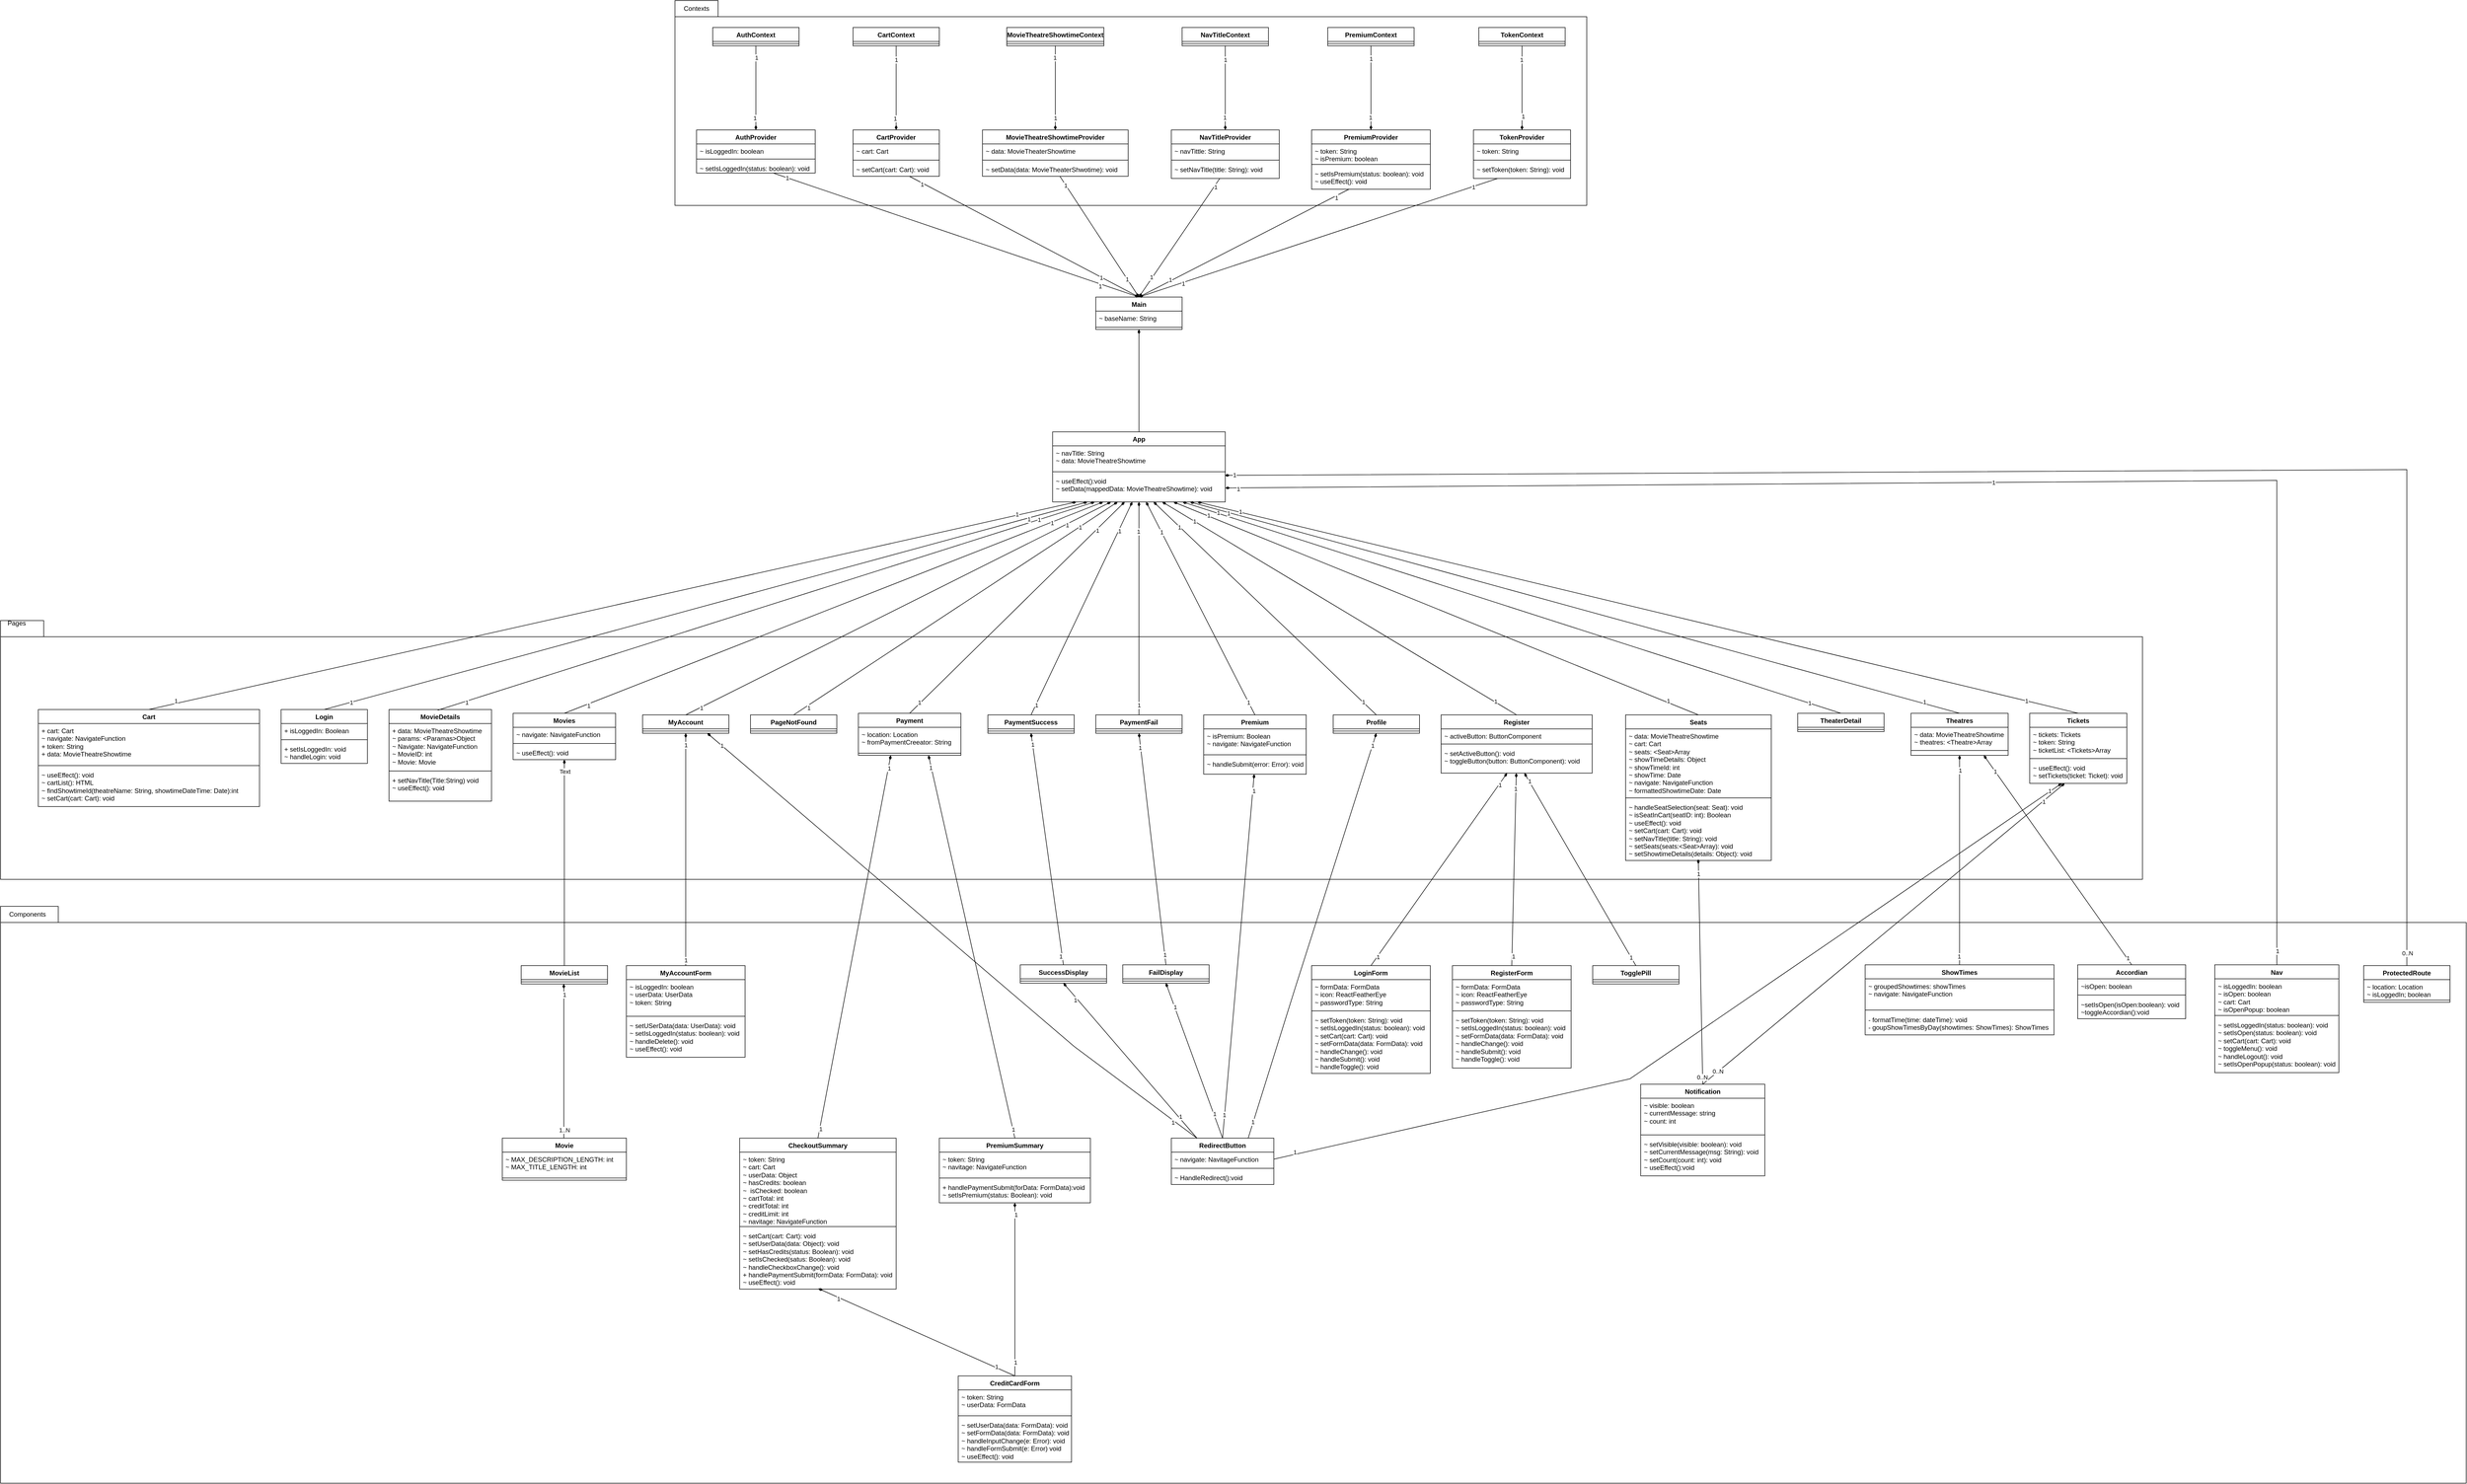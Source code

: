 <mxfile version="24.7.8">
  <diagram id="C5RBs43oDa-KdzZeNtuy" name="Page-1">
    <mxGraphModel dx="5386" dy="2874" grid="1" gridSize="10" guides="1" tooltips="1" connect="1" arrows="1" fold="1" page="1" pageScale="1" pageWidth="1700" pageHeight="1100" math="0" shadow="0">
      <root>
        <mxCell id="WIyWlLk6GJQsqaUBKTNV-0" />
        <mxCell id="WIyWlLk6GJQsqaUBKTNV-1" parent="WIyWlLk6GJQsqaUBKTNV-0" />
        <mxCell id="XHm6aKo8EF9p3FRcwdcO-277" value="" style="shape=folder;fontStyle=1;spacingTop=10;tabWidth=80;tabHeight=30;tabPosition=left;html=1;whiteSpace=wrap;" parent="WIyWlLk6GJQsqaUBKTNV-1" vertex="1">
          <mxGeometry x="-200" y="-890" width="1690" height="380" as="geometry" />
        </mxCell>
        <mxCell id="XHm6aKo8EF9p3FRcwdcO-206" value="" style="shape=folder;fontStyle=1;spacingTop=10;tabWidth=80;tabHeight=30;tabPosition=left;html=1;whiteSpace=wrap;" parent="WIyWlLk6GJQsqaUBKTNV-1" vertex="1">
          <mxGeometry x="-1450" y="260" width="3970" height="480" as="geometry" />
        </mxCell>
        <mxCell id="XHm6aKo8EF9p3FRcwdcO-204" value="" style="shape=folder;fontStyle=1;spacingTop=10;tabWidth=40;tabHeight=30;tabPosition=left;html=1;whiteSpace=wrap;" parent="WIyWlLk6GJQsqaUBKTNV-1" vertex="1">
          <mxGeometry x="-1450" y="790" width="4570" height="1070" as="geometry" />
        </mxCell>
        <mxCell id="XHm6aKo8EF9p3FRcwdcO-0" value="App" style="swimlane;fontStyle=1;align=center;verticalAlign=top;childLayout=stackLayout;horizontal=1;startSize=26;horizontalStack=0;resizeParent=1;resizeParentMax=0;resizeLast=0;collapsible=1;marginBottom=0;whiteSpace=wrap;html=1;" parent="WIyWlLk6GJQsqaUBKTNV-1" vertex="1">
          <mxGeometry x="500" y="-90" width="320" height="130" as="geometry">
            <mxRectangle x="340" y="190" width="60" height="30" as="alternateBounds" />
          </mxGeometry>
        </mxCell>
        <mxCell id="XHm6aKo8EF9p3FRcwdcO-1" value="~ navTitle: String&lt;div&gt;~ data: MovieTheatreShowtime&lt;/div&gt;" style="text;strokeColor=none;fillColor=none;align=left;verticalAlign=top;spacingLeft=4;spacingRight=4;overflow=hidden;rotatable=0;points=[[0,0.5],[1,0.5]];portConstraint=eastwest;whiteSpace=wrap;html=1;" parent="XHm6aKo8EF9p3FRcwdcO-0" vertex="1">
          <mxGeometry y="26" width="320" height="44" as="geometry" />
        </mxCell>
        <mxCell id="XHm6aKo8EF9p3FRcwdcO-2" value="" style="line;strokeWidth=1;fillColor=none;align=left;verticalAlign=middle;spacingTop=-1;spacingLeft=3;spacingRight=3;rotatable=0;labelPosition=right;points=[];portConstraint=eastwest;strokeColor=inherit;" parent="XHm6aKo8EF9p3FRcwdcO-0" vertex="1">
          <mxGeometry y="70" width="320" height="8" as="geometry" />
        </mxCell>
        <mxCell id="XHm6aKo8EF9p3FRcwdcO-3" value="~ useEffect():void&lt;div&gt;~ setData(mappedData: MovieTheatreShowtime): void&lt;br&gt;&lt;div&gt;&lt;br&gt;&lt;/div&gt;&lt;/div&gt;" style="text;strokeColor=none;fillColor=none;align=left;verticalAlign=top;spacingLeft=4;spacingRight=4;overflow=hidden;rotatable=0;points=[[0,0.5],[1,0.5]];portConstraint=eastwest;whiteSpace=wrap;html=1;" parent="XHm6aKo8EF9p3FRcwdcO-0" vertex="1">
          <mxGeometry y="78" width="320" height="52" as="geometry" />
        </mxCell>
        <mxCell id="XHm6aKo8EF9p3FRcwdcO-8" value="Cart" style="swimlane;fontStyle=1;align=center;verticalAlign=top;childLayout=stackLayout;horizontal=1;startSize=26;horizontalStack=0;resizeParent=1;resizeParentMax=0;resizeLast=0;collapsible=1;marginBottom=0;whiteSpace=wrap;html=1;" parent="WIyWlLk6GJQsqaUBKTNV-1" vertex="1">
          <mxGeometry x="-1380" y="425" width="410" height="180" as="geometry" />
        </mxCell>
        <mxCell id="XHm6aKo8EF9p3FRcwdcO-9" value="+ cart: Cart&lt;div&gt;~ navigate: NavigateFunction&lt;/div&gt;&lt;div&gt;+ token: String&lt;/div&gt;&lt;div&gt;+ data: MovieTheatreShowtime&lt;/div&gt;" style="text;strokeColor=none;fillColor=none;align=left;verticalAlign=top;spacingLeft=4;spacingRight=4;overflow=hidden;rotatable=0;points=[[0,0.5],[1,0.5]];portConstraint=eastwest;whiteSpace=wrap;html=1;" parent="XHm6aKo8EF9p3FRcwdcO-8" vertex="1">
          <mxGeometry y="26" width="410" height="74" as="geometry" />
        </mxCell>
        <mxCell id="XHm6aKo8EF9p3FRcwdcO-10" value="" style="line;strokeWidth=1;fillColor=none;align=left;verticalAlign=middle;spacingTop=-1;spacingLeft=3;spacingRight=3;rotatable=0;labelPosition=right;points=[];portConstraint=eastwest;strokeColor=inherit;" parent="XHm6aKo8EF9p3FRcwdcO-8" vertex="1">
          <mxGeometry y="100" width="410" height="8" as="geometry" />
        </mxCell>
        <mxCell id="XHm6aKo8EF9p3FRcwdcO-11" value="~ useEffect(): void&lt;div&gt;~ cartList(): HTML&lt;/div&gt;&lt;div&gt;~ findShowtimeId(theatreName: String, showtimeDateTime: Date):int&lt;/div&gt;&lt;div&gt;~ setCart(cart: Cart): void&lt;/div&gt;" style="text;strokeColor=none;fillColor=none;align=left;verticalAlign=top;spacingLeft=4;spacingRight=4;overflow=hidden;rotatable=0;points=[[0,0.5],[1,0.5]];portConstraint=eastwest;whiteSpace=wrap;html=1;" parent="XHm6aKo8EF9p3FRcwdcO-8" vertex="1">
          <mxGeometry y="108" width="410" height="72" as="geometry" />
        </mxCell>
        <mxCell id="XHm6aKo8EF9p3FRcwdcO-12" value="Login" style="swimlane;fontStyle=1;align=center;verticalAlign=top;childLayout=stackLayout;horizontal=1;startSize=26;horizontalStack=0;resizeParent=1;resizeParentMax=0;resizeLast=0;collapsible=1;marginBottom=0;whiteSpace=wrap;html=1;" parent="WIyWlLk6GJQsqaUBKTNV-1" vertex="1">
          <mxGeometry x="-930" y="425" width="160" height="100" as="geometry" />
        </mxCell>
        <mxCell id="XHm6aKo8EF9p3FRcwdcO-13" value="+ isLoggedIn: Boolean" style="text;strokeColor=none;fillColor=none;align=left;verticalAlign=top;spacingLeft=4;spacingRight=4;overflow=hidden;rotatable=0;points=[[0,0.5],[1,0.5]];portConstraint=eastwest;whiteSpace=wrap;html=1;" parent="XHm6aKo8EF9p3FRcwdcO-12" vertex="1">
          <mxGeometry y="26" width="160" height="26" as="geometry" />
        </mxCell>
        <mxCell id="XHm6aKo8EF9p3FRcwdcO-14" value="" style="line;strokeWidth=1;fillColor=none;align=left;verticalAlign=middle;spacingTop=-1;spacingLeft=3;spacingRight=3;rotatable=0;labelPosition=right;points=[];portConstraint=eastwest;strokeColor=inherit;" parent="XHm6aKo8EF9p3FRcwdcO-12" vertex="1">
          <mxGeometry y="52" width="160" height="8" as="geometry" />
        </mxCell>
        <mxCell id="XHm6aKo8EF9p3FRcwdcO-15" value="+ setIsLoggedIn: void&lt;div&gt;~ handleLogin: void&lt;/div&gt;" style="text;strokeColor=none;fillColor=none;align=left;verticalAlign=top;spacingLeft=4;spacingRight=4;overflow=hidden;rotatable=0;points=[[0,0.5],[1,0.5]];portConstraint=eastwest;whiteSpace=wrap;html=1;" parent="XHm6aKo8EF9p3FRcwdcO-12" vertex="1">
          <mxGeometry y="60" width="160" height="40" as="geometry" />
        </mxCell>
        <mxCell id="XHm6aKo8EF9p3FRcwdcO-16" value="MovieDetails" style="swimlane;fontStyle=1;align=center;verticalAlign=top;childLayout=stackLayout;horizontal=1;startSize=26;horizontalStack=0;resizeParent=1;resizeParentMax=0;resizeLast=0;collapsible=1;marginBottom=0;whiteSpace=wrap;html=1;" parent="WIyWlLk6GJQsqaUBKTNV-1" vertex="1">
          <mxGeometry x="-730" y="425" width="190" height="170" as="geometry" />
        </mxCell>
        <mxCell id="XHm6aKo8EF9p3FRcwdcO-17" value="+ data: MovieTheatreShowtime&lt;div&gt;~ params: &amp;lt;Paramas&amp;gt;Object&lt;/div&gt;&lt;div&gt;~ Navigate: NavigateFunction&lt;br&gt;~ MovieID: int&lt;/div&gt;&lt;div&gt;~ Movie: Movie&lt;/div&gt;&lt;div&gt;&lt;br&gt;&lt;/div&gt;&lt;div&gt;&lt;br&gt;&lt;/div&gt;" style="text;strokeColor=none;fillColor=none;align=left;verticalAlign=top;spacingLeft=4;spacingRight=4;overflow=hidden;rotatable=0;points=[[0,0.5],[1,0.5]];portConstraint=eastwest;whiteSpace=wrap;html=1;" parent="XHm6aKo8EF9p3FRcwdcO-16" vertex="1">
          <mxGeometry y="26" width="190" height="84" as="geometry" />
        </mxCell>
        <mxCell id="XHm6aKo8EF9p3FRcwdcO-18" value="" style="line;strokeWidth=1;fillColor=none;align=left;verticalAlign=middle;spacingTop=-1;spacingLeft=3;spacingRight=3;rotatable=0;labelPosition=right;points=[];portConstraint=eastwest;strokeColor=inherit;" parent="XHm6aKo8EF9p3FRcwdcO-16" vertex="1">
          <mxGeometry y="110" width="190" height="8" as="geometry" />
        </mxCell>
        <mxCell id="XHm6aKo8EF9p3FRcwdcO-19" value="+ setNavTitle(Title:String) void&lt;div&gt;~ useEffect(): void&lt;/div&gt;" style="text;strokeColor=none;fillColor=none;align=left;verticalAlign=top;spacingLeft=4;spacingRight=4;overflow=hidden;rotatable=0;points=[[0,0.5],[1,0.5]];portConstraint=eastwest;whiteSpace=wrap;html=1;" parent="XHm6aKo8EF9p3FRcwdcO-16" vertex="1">
          <mxGeometry y="118" width="190" height="52" as="geometry" />
        </mxCell>
        <mxCell id="XHm6aKo8EF9p3FRcwdcO-20" value="Movies" style="swimlane;fontStyle=1;align=center;verticalAlign=top;childLayout=stackLayout;horizontal=1;startSize=26;horizontalStack=0;resizeParent=1;resizeParentMax=0;resizeLast=0;collapsible=1;marginBottom=0;whiteSpace=wrap;html=1;" parent="WIyWlLk6GJQsqaUBKTNV-1" vertex="1">
          <mxGeometry x="-500" y="432" width="190" height="86" as="geometry" />
        </mxCell>
        <mxCell id="XHm6aKo8EF9p3FRcwdcO-21" value="&lt;div&gt;~ navigate: NavigateFunction&lt;/div&gt;&lt;div&gt;&lt;br&gt;&lt;/div&gt;" style="text;strokeColor=none;fillColor=none;align=left;verticalAlign=top;spacingLeft=4;spacingRight=4;overflow=hidden;rotatable=0;points=[[0,0.5],[1,0.5]];portConstraint=eastwest;whiteSpace=wrap;html=1;" parent="XHm6aKo8EF9p3FRcwdcO-20" vertex="1">
          <mxGeometry y="26" width="190" height="26" as="geometry" />
        </mxCell>
        <mxCell id="XHm6aKo8EF9p3FRcwdcO-22" value="" style="line;strokeWidth=1;fillColor=none;align=left;verticalAlign=middle;spacingTop=-1;spacingLeft=3;spacingRight=3;rotatable=0;labelPosition=right;points=[];portConstraint=eastwest;strokeColor=inherit;" parent="XHm6aKo8EF9p3FRcwdcO-20" vertex="1">
          <mxGeometry y="52" width="190" height="8" as="geometry" />
        </mxCell>
        <mxCell id="XHm6aKo8EF9p3FRcwdcO-23" value="~ useEffect(): void" style="text;strokeColor=none;fillColor=none;align=left;verticalAlign=top;spacingLeft=4;spacingRight=4;overflow=hidden;rotatable=0;points=[[0,0.5],[1,0.5]];portConstraint=eastwest;whiteSpace=wrap;html=1;" parent="XHm6aKo8EF9p3FRcwdcO-20" vertex="1">
          <mxGeometry y="60" width="190" height="26" as="geometry" />
        </mxCell>
        <mxCell id="XHm6aKo8EF9p3FRcwdcO-24" value="MyAccount" style="swimlane;fontStyle=1;align=center;verticalAlign=top;childLayout=stackLayout;horizontal=1;startSize=26;horizontalStack=0;resizeParent=1;resizeParentMax=0;resizeLast=0;collapsible=1;marginBottom=0;whiteSpace=wrap;html=1;" parent="WIyWlLk6GJQsqaUBKTNV-1" vertex="1">
          <mxGeometry x="-260" y="435" width="160" height="34" as="geometry" />
        </mxCell>
        <mxCell id="XHm6aKo8EF9p3FRcwdcO-26" value="" style="line;strokeWidth=1;fillColor=none;align=left;verticalAlign=middle;spacingTop=-1;spacingLeft=3;spacingRight=3;rotatable=0;labelPosition=right;points=[];portConstraint=eastwest;strokeColor=inherit;" parent="XHm6aKo8EF9p3FRcwdcO-24" vertex="1">
          <mxGeometry y="26" width="160" height="8" as="geometry" />
        </mxCell>
        <mxCell id="XHm6aKo8EF9p3FRcwdcO-29" value="PageNotFound" style="swimlane;fontStyle=1;align=center;verticalAlign=top;childLayout=stackLayout;horizontal=1;startSize=26;horizontalStack=0;resizeParent=1;resizeParentMax=0;resizeLast=0;collapsible=1;marginBottom=0;whiteSpace=wrap;html=1;" parent="WIyWlLk6GJQsqaUBKTNV-1" vertex="1">
          <mxGeometry x="-60" y="435" width="160" height="34" as="geometry" />
        </mxCell>
        <mxCell id="XHm6aKo8EF9p3FRcwdcO-31" value="" style="line;strokeWidth=1;fillColor=none;align=left;verticalAlign=middle;spacingTop=-1;spacingLeft=3;spacingRight=3;rotatable=0;labelPosition=right;points=[];portConstraint=eastwest;strokeColor=inherit;" parent="XHm6aKo8EF9p3FRcwdcO-29" vertex="1">
          <mxGeometry y="26" width="160" height="8" as="geometry" />
        </mxCell>
        <mxCell id="XHm6aKo8EF9p3FRcwdcO-33" value="Payment" style="swimlane;fontStyle=1;align=center;verticalAlign=top;childLayout=stackLayout;horizontal=1;startSize=26;horizontalStack=0;resizeParent=1;resizeParentMax=0;resizeLast=0;collapsible=1;marginBottom=0;whiteSpace=wrap;html=1;" parent="WIyWlLk6GJQsqaUBKTNV-1" vertex="1">
          <mxGeometry x="140" y="432" width="190" height="78" as="geometry" />
        </mxCell>
        <mxCell id="XHm6aKo8EF9p3FRcwdcO-34" value="~ location: Location&lt;div&gt;~ fromPaymentCreeator: String&lt;/div&gt;" style="text;strokeColor=none;fillColor=none;align=left;verticalAlign=top;spacingLeft=4;spacingRight=4;overflow=hidden;rotatable=0;points=[[0,0.5],[1,0.5]];portConstraint=eastwest;whiteSpace=wrap;html=1;" parent="XHm6aKo8EF9p3FRcwdcO-33" vertex="1">
          <mxGeometry y="26" width="190" height="44" as="geometry" />
        </mxCell>
        <mxCell id="XHm6aKo8EF9p3FRcwdcO-35" value="" style="line;strokeWidth=1;fillColor=none;align=left;verticalAlign=middle;spacingTop=-1;spacingLeft=3;spacingRight=3;rotatable=0;labelPosition=right;points=[];portConstraint=eastwest;strokeColor=inherit;" parent="XHm6aKo8EF9p3FRcwdcO-33" vertex="1">
          <mxGeometry y="70" width="190" height="8" as="geometry" />
        </mxCell>
        <mxCell id="XHm6aKo8EF9p3FRcwdcO-37" value="PaymentSuccess" style="swimlane;fontStyle=1;align=center;verticalAlign=top;childLayout=stackLayout;horizontal=1;startSize=26;horizontalStack=0;resizeParent=1;resizeParentMax=0;resizeLast=0;collapsible=1;marginBottom=0;whiteSpace=wrap;html=1;" parent="WIyWlLk6GJQsqaUBKTNV-1" vertex="1">
          <mxGeometry x="380" y="435" width="160" height="34" as="geometry" />
        </mxCell>
        <mxCell id="XHm6aKo8EF9p3FRcwdcO-39" value="" style="line;strokeWidth=1;fillColor=none;align=left;verticalAlign=middle;spacingTop=-1;spacingLeft=3;spacingRight=3;rotatable=0;labelPosition=right;points=[];portConstraint=eastwest;strokeColor=inherit;" parent="XHm6aKo8EF9p3FRcwdcO-37" vertex="1">
          <mxGeometry y="26" width="160" height="8" as="geometry" />
        </mxCell>
        <mxCell id="XHm6aKo8EF9p3FRcwdcO-42" value="PaymentFail" style="swimlane;fontStyle=1;align=center;verticalAlign=top;childLayout=stackLayout;horizontal=1;startSize=26;horizontalStack=0;resizeParent=1;resizeParentMax=0;resizeLast=0;collapsible=1;marginBottom=0;whiteSpace=wrap;html=1;" parent="WIyWlLk6GJQsqaUBKTNV-1" vertex="1">
          <mxGeometry x="580" y="435" width="160" height="34" as="geometry" />
        </mxCell>
        <mxCell id="XHm6aKo8EF9p3FRcwdcO-44" value="" style="line;strokeWidth=1;fillColor=none;align=left;verticalAlign=middle;spacingTop=-1;spacingLeft=3;spacingRight=3;rotatable=0;labelPosition=right;points=[];portConstraint=eastwest;strokeColor=inherit;" parent="XHm6aKo8EF9p3FRcwdcO-42" vertex="1">
          <mxGeometry y="26" width="160" height="8" as="geometry" />
        </mxCell>
        <mxCell id="XHm6aKo8EF9p3FRcwdcO-46" value="Premium" style="swimlane;fontStyle=1;align=center;verticalAlign=top;childLayout=stackLayout;horizontal=1;startSize=26;horizontalStack=0;resizeParent=1;resizeParentMax=0;resizeLast=0;collapsible=1;marginBottom=0;whiteSpace=wrap;html=1;" parent="WIyWlLk6GJQsqaUBKTNV-1" vertex="1">
          <mxGeometry x="780" y="435" width="190" height="110" as="geometry" />
        </mxCell>
        <mxCell id="XHm6aKo8EF9p3FRcwdcO-47" value="~ isPremium: Boolean&lt;div&gt;~ navigate: NavigateFunction&lt;/div&gt;" style="text;strokeColor=none;fillColor=none;align=left;verticalAlign=top;spacingLeft=4;spacingRight=4;overflow=hidden;rotatable=0;points=[[0,0.5],[1,0.5]];portConstraint=eastwest;whiteSpace=wrap;html=1;" parent="XHm6aKo8EF9p3FRcwdcO-46" vertex="1">
          <mxGeometry y="26" width="190" height="44" as="geometry" />
        </mxCell>
        <mxCell id="XHm6aKo8EF9p3FRcwdcO-48" value="" style="line;strokeWidth=1;fillColor=none;align=left;verticalAlign=middle;spacingTop=-1;spacingLeft=3;spacingRight=3;rotatable=0;labelPosition=right;points=[];portConstraint=eastwest;strokeColor=inherit;" parent="XHm6aKo8EF9p3FRcwdcO-46" vertex="1">
          <mxGeometry y="70" width="190" height="8" as="geometry" />
        </mxCell>
        <mxCell id="XHm6aKo8EF9p3FRcwdcO-49" value="~ handleSubmit(error: Error): void" style="text;strokeColor=none;fillColor=none;align=left;verticalAlign=top;spacingLeft=4;spacingRight=4;overflow=hidden;rotatable=0;points=[[0,0.5],[1,0.5]];portConstraint=eastwest;whiteSpace=wrap;html=1;" parent="XHm6aKo8EF9p3FRcwdcO-46" vertex="1">
          <mxGeometry y="78" width="190" height="32" as="geometry" />
        </mxCell>
        <mxCell id="XHm6aKo8EF9p3FRcwdcO-50" value="Profile" style="swimlane;fontStyle=1;align=center;verticalAlign=top;childLayout=stackLayout;horizontal=1;startSize=26;horizontalStack=0;resizeParent=1;resizeParentMax=0;resizeLast=0;collapsible=1;marginBottom=0;whiteSpace=wrap;html=1;" parent="WIyWlLk6GJQsqaUBKTNV-1" vertex="1">
          <mxGeometry x="1020" y="435" width="160" height="34" as="geometry" />
        </mxCell>
        <mxCell id="XHm6aKo8EF9p3FRcwdcO-52" value="" style="line;strokeWidth=1;fillColor=none;align=left;verticalAlign=middle;spacingTop=-1;spacingLeft=3;spacingRight=3;rotatable=0;labelPosition=right;points=[];portConstraint=eastwest;strokeColor=inherit;" parent="XHm6aKo8EF9p3FRcwdcO-50" vertex="1">
          <mxGeometry y="26" width="160" height="8" as="geometry" />
        </mxCell>
        <mxCell id="XHm6aKo8EF9p3FRcwdcO-54" value="Register" style="swimlane;fontStyle=1;align=center;verticalAlign=top;childLayout=stackLayout;horizontal=1;startSize=26;horizontalStack=0;resizeParent=1;resizeParentMax=0;resizeLast=0;collapsible=1;marginBottom=0;whiteSpace=wrap;html=1;" parent="WIyWlLk6GJQsqaUBKTNV-1" vertex="1">
          <mxGeometry x="1220" y="435" width="280" height="108" as="geometry" />
        </mxCell>
        <mxCell id="XHm6aKo8EF9p3FRcwdcO-55" value="~ activeButton: ButtonComponent" style="text;strokeColor=none;fillColor=none;align=left;verticalAlign=top;spacingLeft=4;spacingRight=4;overflow=hidden;rotatable=0;points=[[0,0.5],[1,0.5]];portConstraint=eastwest;whiteSpace=wrap;html=1;" parent="XHm6aKo8EF9p3FRcwdcO-54" vertex="1">
          <mxGeometry y="26" width="280" height="24" as="geometry" />
        </mxCell>
        <mxCell id="XHm6aKo8EF9p3FRcwdcO-56" value="" style="line;strokeWidth=1;fillColor=none;align=left;verticalAlign=middle;spacingTop=-1;spacingLeft=3;spacingRight=3;rotatable=0;labelPosition=right;points=[];portConstraint=eastwest;strokeColor=inherit;" parent="XHm6aKo8EF9p3FRcwdcO-54" vertex="1">
          <mxGeometry y="50" width="280" height="8" as="geometry" />
        </mxCell>
        <mxCell id="XHm6aKo8EF9p3FRcwdcO-57" value="~ setActiveButton(): void&lt;div&gt;~ toggleButton(button: ButtonComponent): void&lt;/div&gt;" style="text;strokeColor=none;fillColor=none;align=left;verticalAlign=top;spacingLeft=4;spacingRight=4;overflow=hidden;rotatable=0;points=[[0,0.5],[1,0.5]];portConstraint=eastwest;whiteSpace=wrap;html=1;" parent="XHm6aKo8EF9p3FRcwdcO-54" vertex="1">
          <mxGeometry y="58" width="280" height="50" as="geometry" />
        </mxCell>
        <mxCell id="XHm6aKo8EF9p3FRcwdcO-58" value="Seats" style="swimlane;fontStyle=1;align=center;verticalAlign=top;childLayout=stackLayout;horizontal=1;startSize=26;horizontalStack=0;resizeParent=1;resizeParentMax=0;resizeLast=0;collapsible=1;marginBottom=0;whiteSpace=wrap;html=1;" parent="WIyWlLk6GJQsqaUBKTNV-1" vertex="1">
          <mxGeometry x="1562" y="435" width="270" height="270" as="geometry" />
        </mxCell>
        <mxCell id="XHm6aKo8EF9p3FRcwdcO-59" value="~ data: MovieTheatreShowtime&lt;div&gt;~ cart: Cart&lt;/div&gt;&lt;div&gt;~ seats: &amp;lt;Seat&amp;gt;Array&lt;/div&gt;&lt;div&gt;~ showTimeDetails: Object&lt;/div&gt;&lt;div&gt;~ showTimeId: int&lt;/div&gt;&lt;div&gt;~ showTime: Date&lt;/div&gt;&lt;div&gt;~ navigate: NavigateFunction&lt;/div&gt;&lt;div&gt;~ formattedShowtimeDate: Date&lt;/div&gt;" style="text;strokeColor=none;fillColor=none;align=left;verticalAlign=top;spacingLeft=4;spacingRight=4;overflow=hidden;rotatable=0;points=[[0,0.5],[1,0.5]];portConstraint=eastwest;whiteSpace=wrap;html=1;" parent="XHm6aKo8EF9p3FRcwdcO-58" vertex="1">
          <mxGeometry y="26" width="270" height="124" as="geometry" />
        </mxCell>
        <mxCell id="XHm6aKo8EF9p3FRcwdcO-60" value="" style="line;strokeWidth=1;fillColor=none;align=left;verticalAlign=middle;spacingTop=-1;spacingLeft=3;spacingRight=3;rotatable=0;labelPosition=right;points=[];portConstraint=eastwest;strokeColor=inherit;" parent="XHm6aKo8EF9p3FRcwdcO-58" vertex="1">
          <mxGeometry y="150" width="270" height="8" as="geometry" />
        </mxCell>
        <mxCell id="XHm6aKo8EF9p3FRcwdcO-61" value="~ handleSeatSelection(seat: Seat): void&lt;div&gt;~ isSeatInCart(seatID: int): Boolean&lt;/div&gt;&lt;div&gt;~ useEffect(): void&lt;/div&gt;&lt;div&gt;~ setCart(cart: Cart): void&lt;/div&gt;&lt;div&gt;~ setNavTitle(title: String): void&lt;/div&gt;&lt;div&gt;~ setSeats(seats:&amp;lt;Seat&amp;gt;Array): void&lt;/div&gt;&lt;div&gt;~ setShowtimeDetails(details: Object): void&lt;/div&gt;" style="text;strokeColor=none;fillColor=none;align=left;verticalAlign=top;spacingLeft=4;spacingRight=4;overflow=hidden;rotatable=0;points=[[0,0.5],[1,0.5]];portConstraint=eastwest;whiteSpace=wrap;html=1;" parent="XHm6aKo8EF9p3FRcwdcO-58" vertex="1">
          <mxGeometry y="158" width="270" height="112" as="geometry" />
        </mxCell>
        <mxCell id="XHm6aKo8EF9p3FRcwdcO-62" value="TheaterDetail" style="swimlane;fontStyle=1;align=center;verticalAlign=top;childLayout=stackLayout;horizontal=1;startSize=26;horizontalStack=0;resizeParent=1;resizeParentMax=0;resizeLast=0;collapsible=1;marginBottom=0;whiteSpace=wrap;html=1;" parent="WIyWlLk6GJQsqaUBKTNV-1" vertex="1">
          <mxGeometry x="1881" y="432" width="160" height="34" as="geometry" />
        </mxCell>
        <mxCell id="XHm6aKo8EF9p3FRcwdcO-64" value="" style="line;strokeWidth=1;fillColor=none;align=left;verticalAlign=middle;spacingTop=-1;spacingLeft=3;spacingRight=3;rotatable=0;labelPosition=right;points=[];portConstraint=eastwest;strokeColor=inherit;" parent="XHm6aKo8EF9p3FRcwdcO-62" vertex="1">
          <mxGeometry y="26" width="160" height="8" as="geometry" />
        </mxCell>
        <mxCell id="XHm6aKo8EF9p3FRcwdcO-66" value="Theatres" style="swimlane;fontStyle=1;align=center;verticalAlign=top;childLayout=stackLayout;horizontal=1;startSize=26;horizontalStack=0;resizeParent=1;resizeParentMax=0;resizeLast=0;collapsible=1;marginBottom=0;whiteSpace=wrap;html=1;" parent="WIyWlLk6GJQsqaUBKTNV-1" vertex="1">
          <mxGeometry x="2091" y="432" width="180" height="78" as="geometry" />
        </mxCell>
        <mxCell id="XHm6aKo8EF9p3FRcwdcO-67" value="~ data: MovieTheatreShowtime&lt;div&gt;~ theatres: &amp;lt;Theatre&amp;gt;Array&lt;/div&gt;" style="text;strokeColor=none;fillColor=none;align=left;verticalAlign=top;spacingLeft=4;spacingRight=4;overflow=hidden;rotatable=0;points=[[0,0.5],[1,0.5]];portConstraint=eastwest;whiteSpace=wrap;html=1;" parent="XHm6aKo8EF9p3FRcwdcO-66" vertex="1">
          <mxGeometry y="26" width="180" height="34" as="geometry" />
        </mxCell>
        <mxCell id="XHm6aKo8EF9p3FRcwdcO-68" value="" style="line;strokeWidth=1;fillColor=none;align=left;verticalAlign=middle;spacingTop=-1;spacingLeft=3;spacingRight=3;rotatable=0;labelPosition=right;points=[];portConstraint=eastwest;strokeColor=inherit;" parent="XHm6aKo8EF9p3FRcwdcO-66" vertex="1">
          <mxGeometry y="60" width="180" height="18" as="geometry" />
        </mxCell>
        <mxCell id="XHm6aKo8EF9p3FRcwdcO-70" value="Tickets" style="swimlane;fontStyle=1;align=center;verticalAlign=top;childLayout=stackLayout;horizontal=1;startSize=26;horizontalStack=0;resizeParent=1;resizeParentMax=0;resizeLast=0;collapsible=1;marginBottom=0;whiteSpace=wrap;html=1;" parent="WIyWlLk6GJQsqaUBKTNV-1" vertex="1">
          <mxGeometry x="2311" y="432" width="180" height="130" as="geometry" />
        </mxCell>
        <mxCell id="XHm6aKo8EF9p3FRcwdcO-71" value="~ tickets: Tickets&lt;div&gt;~ token: String&lt;/div&gt;&lt;div&gt;~ ticketList: &amp;lt;Tickets&amp;gt;Array&lt;/div&gt;" style="text;strokeColor=none;fillColor=none;align=left;verticalAlign=top;spacingLeft=4;spacingRight=4;overflow=hidden;rotatable=0;points=[[0,0.5],[1,0.5]];portConstraint=eastwest;whiteSpace=wrap;html=1;" parent="XHm6aKo8EF9p3FRcwdcO-70" vertex="1">
          <mxGeometry y="26" width="180" height="54" as="geometry" />
        </mxCell>
        <mxCell id="XHm6aKo8EF9p3FRcwdcO-72" value="" style="line;strokeWidth=1;fillColor=none;align=left;verticalAlign=middle;spacingTop=-1;spacingLeft=3;spacingRight=3;rotatable=0;labelPosition=right;points=[];portConstraint=eastwest;strokeColor=inherit;" parent="XHm6aKo8EF9p3FRcwdcO-70" vertex="1">
          <mxGeometry y="80" width="180" height="8" as="geometry" />
        </mxCell>
        <mxCell id="XHm6aKo8EF9p3FRcwdcO-73" value="~ useEffect(): void&lt;div&gt;~ setTickets(ticket: Ticket): void&lt;/div&gt;" style="text;strokeColor=none;fillColor=none;align=left;verticalAlign=top;spacingLeft=4;spacingRight=4;overflow=hidden;rotatable=0;points=[[0,0.5],[1,0.5]];portConstraint=eastwest;whiteSpace=wrap;html=1;" parent="XHm6aKo8EF9p3FRcwdcO-70" vertex="1">
          <mxGeometry y="88" width="180" height="42" as="geometry" />
        </mxCell>
        <mxCell id="XHm6aKo8EF9p3FRcwdcO-76" value="" style="endArrow=diamondThin;html=1;rounded=0;exitX=0.5;exitY=0;exitDx=0;exitDy=0;endFill=1;" parent="WIyWlLk6GJQsqaUBKTNV-1" source="XHm6aKo8EF9p3FRcwdcO-37" target="XHm6aKo8EF9p3FRcwdcO-3" edge="1">
          <mxGeometry width="50" height="50" relative="1" as="geometry">
            <mxPoint x="460" y="430" as="sourcePoint" />
            <mxPoint x="490" y="300" as="targetPoint" />
          </mxGeometry>
        </mxCell>
        <mxCell id="LTmJtZ93EWUdq9NgM7vV-9" value="1" style="edgeLabel;html=1;align=center;verticalAlign=middle;resizable=0;points=[];" parent="XHm6aKo8EF9p3FRcwdcO-76" vertex="1" connectable="0">
          <mxGeometry x="0.73" y="-1" relative="1" as="geometry">
            <mxPoint as="offset" />
          </mxGeometry>
        </mxCell>
        <mxCell id="LTmJtZ93EWUdq9NgM7vV-24" value="1" style="edgeLabel;html=1;align=center;verticalAlign=middle;resizable=0;points=[];" parent="XHm6aKo8EF9p3FRcwdcO-76" vertex="1" connectable="0">
          <mxGeometry x="-0.907" y="-1" relative="1" as="geometry">
            <mxPoint as="offset" />
          </mxGeometry>
        </mxCell>
        <mxCell id="XHm6aKo8EF9p3FRcwdcO-78" value="" style="endArrow=diamondThin;html=1;rounded=0;exitX=0.5;exitY=0;exitDx=0;exitDy=0;endFill=1;" parent="WIyWlLk6GJQsqaUBKTNV-1" source="XHm6aKo8EF9p3FRcwdcO-33" target="XHm6aKo8EF9p3FRcwdcO-3" edge="1">
          <mxGeometry width="50" height="50" relative="1" as="geometry">
            <mxPoint x="230" y="360" as="sourcePoint" />
            <mxPoint x="490" y="300" as="targetPoint" />
          </mxGeometry>
        </mxCell>
        <mxCell id="LTmJtZ93EWUdq9NgM7vV-8" value="1" style="edgeLabel;html=1;align=center;verticalAlign=middle;resizable=0;points=[];" parent="XHm6aKo8EF9p3FRcwdcO-78" vertex="1" connectable="0">
          <mxGeometry x="0.739" y="-2" relative="1" as="geometry">
            <mxPoint as="offset" />
          </mxGeometry>
        </mxCell>
        <mxCell id="LTmJtZ93EWUdq9NgM7vV-23" value="1" style="edgeLabel;html=1;align=center;verticalAlign=middle;resizable=0;points=[];" parent="XHm6aKo8EF9p3FRcwdcO-78" vertex="1" connectable="0">
          <mxGeometry x="-0.901" y="2" relative="1" as="geometry">
            <mxPoint as="offset" />
          </mxGeometry>
        </mxCell>
        <mxCell id="XHm6aKo8EF9p3FRcwdcO-79" value="" style="endArrow=none;html=1;rounded=0;entryX=0.5;entryY=0;entryDx=0;entryDy=0;endFill=0;startArrow=diamondThin;startFill=1;" parent="WIyWlLk6GJQsqaUBKTNV-1" source="XHm6aKo8EF9p3FRcwdcO-3" target="XHm6aKo8EF9p3FRcwdcO-42" edge="1">
          <mxGeometry width="50" height="50" relative="1" as="geometry">
            <mxPoint x="500" y="250" as="sourcePoint" />
            <mxPoint x="560" y="250" as="targetPoint" />
          </mxGeometry>
        </mxCell>
        <mxCell id="LTmJtZ93EWUdq9NgM7vV-10" value="1" style="edgeLabel;html=1;align=center;verticalAlign=middle;resizable=0;points=[];" parent="XHm6aKo8EF9p3FRcwdcO-79" vertex="1" connectable="0">
          <mxGeometry x="-0.721" y="-1" relative="1" as="geometry">
            <mxPoint as="offset" />
          </mxGeometry>
        </mxCell>
        <mxCell id="LTmJtZ93EWUdq9NgM7vV-25" value="1" style="edgeLabel;html=1;align=center;verticalAlign=middle;resizable=0;points=[];" parent="XHm6aKo8EF9p3FRcwdcO-79" vertex="1" connectable="0">
          <mxGeometry x="0.907" relative="1" as="geometry">
            <mxPoint as="offset" />
          </mxGeometry>
        </mxCell>
        <mxCell id="XHm6aKo8EF9p3FRcwdcO-80" value="" style="endArrow=none;html=1;rounded=0;entryX=0.5;entryY=0;entryDx=0;entryDy=0;endFill=0;startArrow=diamondThin;startFill=1;" parent="WIyWlLk6GJQsqaUBKTNV-1" source="XHm6aKo8EF9p3FRcwdcO-3" target="XHm6aKo8EF9p3FRcwdcO-46" edge="1">
          <mxGeometry width="50" height="50" relative="1" as="geometry">
            <mxPoint x="490" y="300" as="sourcePoint" />
            <mxPoint x="810" y="400" as="targetPoint" />
          </mxGeometry>
        </mxCell>
        <mxCell id="LTmJtZ93EWUdq9NgM7vV-11" value="1" style="edgeLabel;html=1;align=center;verticalAlign=middle;resizable=0;points=[];" parent="XHm6aKo8EF9p3FRcwdcO-80" vertex="1" connectable="0">
          <mxGeometry x="-0.718" relative="1" as="geometry">
            <mxPoint as="offset" />
          </mxGeometry>
        </mxCell>
        <mxCell id="LTmJtZ93EWUdq9NgM7vV-26" value="1" style="edgeLabel;html=1;align=center;verticalAlign=middle;resizable=0;points=[];" parent="XHm6aKo8EF9p3FRcwdcO-80" vertex="1" connectable="0">
          <mxGeometry x="0.882" relative="1" as="geometry">
            <mxPoint as="offset" />
          </mxGeometry>
        </mxCell>
        <mxCell id="XHm6aKo8EF9p3FRcwdcO-81" value="" style="endArrow=none;html=1;rounded=0;entryX=0.5;entryY=0;entryDx=0;entryDy=0;endFill=0;startArrow=diamondThin;startFill=1;" parent="WIyWlLk6GJQsqaUBKTNV-1" source="XHm6aKo8EF9p3FRcwdcO-3" target="XHm6aKo8EF9p3FRcwdcO-54" edge="1">
          <mxGeometry width="50" height="50" relative="1" as="geometry">
            <mxPoint x="490" y="300" as="sourcePoint" />
            <mxPoint x="1290" y="460" as="targetPoint" />
          </mxGeometry>
        </mxCell>
        <mxCell id="LTmJtZ93EWUdq9NgM7vV-13" value="1" style="edgeLabel;html=1;align=center;verticalAlign=middle;resizable=0;points=[];" parent="XHm6aKo8EF9p3FRcwdcO-81" vertex="1" connectable="0">
          <mxGeometry x="-0.818" relative="1" as="geometry">
            <mxPoint as="offset" />
          </mxGeometry>
        </mxCell>
        <mxCell id="LTmJtZ93EWUdq9NgM7vV-28" value="1" style="edgeLabel;html=1;align=center;verticalAlign=middle;resizable=0;points=[];" parent="XHm6aKo8EF9p3FRcwdcO-81" vertex="1" connectable="0">
          <mxGeometry x="0.879" y="1" relative="1" as="geometry">
            <mxPoint as="offset" />
          </mxGeometry>
        </mxCell>
        <mxCell id="XHm6aKo8EF9p3FRcwdcO-82" value="" style="endArrow=none;html=1;rounded=0;entryX=0.5;entryY=0;entryDx=0;entryDy=0;endFill=0;startArrow=diamondThin;startFill=1;" parent="WIyWlLk6GJQsqaUBKTNV-1" source="XHm6aKo8EF9p3FRcwdcO-3" target="XHm6aKo8EF9p3FRcwdcO-50" edge="1">
          <mxGeometry width="50" height="50" relative="1" as="geometry">
            <mxPoint x="570" y="260" as="sourcePoint" />
            <mxPoint x="990" y="390" as="targetPoint" />
          </mxGeometry>
        </mxCell>
        <mxCell id="LTmJtZ93EWUdq9NgM7vV-12" value="1" style="edgeLabel;html=1;align=center;verticalAlign=middle;resizable=0;points=[];" parent="XHm6aKo8EF9p3FRcwdcO-82" vertex="1" connectable="0">
          <mxGeometry x="-0.766" y="-1" relative="1" as="geometry">
            <mxPoint as="offset" />
          </mxGeometry>
        </mxCell>
        <mxCell id="LTmJtZ93EWUdq9NgM7vV-27" value="1" style="edgeLabel;html=1;align=center;verticalAlign=middle;resizable=0;points=[];" parent="XHm6aKo8EF9p3FRcwdcO-82" vertex="1" connectable="0">
          <mxGeometry x="0.882" y="1" relative="1" as="geometry">
            <mxPoint as="offset" />
          </mxGeometry>
        </mxCell>
        <mxCell id="XHm6aKo8EF9p3FRcwdcO-83" value="" style="endArrow=none;html=1;rounded=0;entryX=0.5;entryY=0;entryDx=0;entryDy=0;endFill=0;startArrow=diamondThin;startFill=1;" parent="WIyWlLk6GJQsqaUBKTNV-1" source="XHm6aKo8EF9p3FRcwdcO-3" target="XHm6aKo8EF9p3FRcwdcO-58" edge="1">
          <mxGeometry width="50" height="50" relative="1" as="geometry">
            <mxPoint x="490" y="300" as="sourcePoint" />
            <mxPoint x="1370" y="560" as="targetPoint" />
          </mxGeometry>
        </mxCell>
        <mxCell id="LTmJtZ93EWUdq9NgM7vV-14" value="1" style="edgeLabel;html=1;align=center;verticalAlign=middle;resizable=0;points=[];" parent="XHm6aKo8EF9p3FRcwdcO-83" vertex="1" connectable="0">
          <mxGeometry x="-0.868" y="2" relative="1" as="geometry">
            <mxPoint as="offset" />
          </mxGeometry>
        </mxCell>
        <mxCell id="LTmJtZ93EWUdq9NgM7vV-29" value="1" style="edgeLabel;html=1;align=center;verticalAlign=middle;resizable=0;points=[];" parent="XHm6aKo8EF9p3FRcwdcO-83" vertex="1" connectable="0">
          <mxGeometry x="0.882" y="3" relative="1" as="geometry">
            <mxPoint as="offset" />
          </mxGeometry>
        </mxCell>
        <mxCell id="XHm6aKo8EF9p3FRcwdcO-84" value="" style="endArrow=none;html=1;rounded=0;entryX=0.5;entryY=0;entryDx=0;entryDy=0;endFill=0;startArrow=diamondThin;startFill=1;" parent="WIyWlLk6GJQsqaUBKTNV-1" source="XHm6aKo8EF9p3FRcwdcO-3" target="XHm6aKo8EF9p3FRcwdcO-62" edge="1">
          <mxGeometry width="50" height="50" relative="1" as="geometry">
            <mxPoint x="490" y="300" as="sourcePoint" />
            <mxPoint x="860" y="330" as="targetPoint" />
          </mxGeometry>
        </mxCell>
        <mxCell id="LTmJtZ93EWUdq9NgM7vV-15" value="1" style="edgeLabel;html=1;align=center;verticalAlign=middle;resizable=0;points=[];" parent="XHm6aKo8EF9p3FRcwdcO-84" vertex="1" connectable="0">
          <mxGeometry x="-0.892" y="1" relative="1" as="geometry">
            <mxPoint as="offset" />
          </mxGeometry>
        </mxCell>
        <mxCell id="LTmJtZ93EWUdq9NgM7vV-30" value="1" style="edgeLabel;html=1;align=center;verticalAlign=middle;resizable=0;points=[];" parent="XHm6aKo8EF9p3FRcwdcO-84" vertex="1" connectable="0">
          <mxGeometry x="0.905" y="1" relative="1" as="geometry">
            <mxPoint as="offset" />
          </mxGeometry>
        </mxCell>
        <mxCell id="XHm6aKo8EF9p3FRcwdcO-85" value="" style="endArrow=none;html=1;rounded=0;entryX=0.5;entryY=0;entryDx=0;entryDy=0;endFill=0;startArrow=diamondThin;startFill=1;" parent="WIyWlLk6GJQsqaUBKTNV-1" source="XHm6aKo8EF9p3FRcwdcO-3" target="XHm6aKo8EF9p3FRcwdcO-66" edge="1">
          <mxGeometry width="50" height="50" relative="1" as="geometry">
            <mxPoint x="490" y="300" as="sourcePoint" />
            <mxPoint x="1990" y="460" as="targetPoint" />
          </mxGeometry>
        </mxCell>
        <mxCell id="LTmJtZ93EWUdq9NgM7vV-16" value="1" style="edgeLabel;html=1;align=center;verticalAlign=middle;resizable=0;points=[];" parent="XHm6aKo8EF9p3FRcwdcO-85" vertex="1" connectable="0">
          <mxGeometry x="-0.899" y="-1" relative="1" as="geometry">
            <mxPoint as="offset" />
          </mxGeometry>
        </mxCell>
        <mxCell id="LTmJtZ93EWUdq9NgM7vV-31" value="1" style="edgeLabel;html=1;align=center;verticalAlign=middle;resizable=0;points=[];" parent="XHm6aKo8EF9p3FRcwdcO-85" vertex="1" connectable="0">
          <mxGeometry x="0.907" y="3" relative="1" as="geometry">
            <mxPoint as="offset" />
          </mxGeometry>
        </mxCell>
        <mxCell id="XHm6aKo8EF9p3FRcwdcO-86" value="" style="endArrow=none;html=1;rounded=0;entryX=0.5;entryY=0;entryDx=0;entryDy=0;endFill=0;startArrow=diamondThin;startFill=1;" parent="WIyWlLk6GJQsqaUBKTNV-1" source="XHm6aKo8EF9p3FRcwdcO-3" target="XHm6aKo8EF9p3FRcwdcO-70" edge="1">
          <mxGeometry width="50" height="50" relative="1" as="geometry">
            <mxPoint x="490" y="300" as="sourcePoint" />
            <mxPoint x="1990" y="460" as="targetPoint" />
          </mxGeometry>
        </mxCell>
        <mxCell id="LTmJtZ93EWUdq9NgM7vV-17" value="1" style="edgeLabel;html=1;align=center;verticalAlign=middle;resizable=0;points=[];" parent="XHm6aKo8EF9p3FRcwdcO-86" vertex="1" connectable="0">
          <mxGeometry x="-0.903" y="1" relative="1" as="geometry">
            <mxPoint as="offset" />
          </mxGeometry>
        </mxCell>
        <mxCell id="LTmJtZ93EWUdq9NgM7vV-32" value="1" style="edgeLabel;html=1;align=center;verticalAlign=middle;resizable=0;points=[];" parent="XHm6aKo8EF9p3FRcwdcO-86" vertex="1" connectable="0">
          <mxGeometry x="0.882" relative="1" as="geometry">
            <mxPoint as="offset" />
          </mxGeometry>
        </mxCell>
        <mxCell id="XHm6aKo8EF9p3FRcwdcO-87" value="" style="endArrow=diamondThin;html=1;rounded=0;exitX=0.5;exitY=0;exitDx=0;exitDy=0;endFill=1;" parent="WIyWlLk6GJQsqaUBKTNV-1" source="XHm6aKo8EF9p3FRcwdcO-29" target="XHm6aKo8EF9p3FRcwdcO-3" edge="1">
          <mxGeometry width="50" height="50" relative="1" as="geometry">
            <mxPoint x="40" y="470" as="sourcePoint" />
            <mxPoint x="490" y="300" as="targetPoint" />
          </mxGeometry>
        </mxCell>
        <mxCell id="LTmJtZ93EWUdq9NgM7vV-7" value="1" style="edgeLabel;html=1;align=center;verticalAlign=middle;resizable=0;points=[];" parent="XHm6aKo8EF9p3FRcwdcO-87" vertex="1" connectable="0">
          <mxGeometry x="0.766" y="-1" relative="1" as="geometry">
            <mxPoint as="offset" />
          </mxGeometry>
        </mxCell>
        <mxCell id="LTmJtZ93EWUdq9NgM7vV-22" value="1" style="edgeLabel;html=1;align=center;verticalAlign=middle;resizable=0;points=[];" parent="XHm6aKo8EF9p3FRcwdcO-87" vertex="1" connectable="0">
          <mxGeometry x="-0.914" y="-4" relative="1" as="geometry">
            <mxPoint as="offset" />
          </mxGeometry>
        </mxCell>
        <mxCell id="XHm6aKo8EF9p3FRcwdcO-88" value="" style="endArrow=diamondThin;html=1;rounded=0;exitX=0.5;exitY=0;exitDx=0;exitDy=0;endFill=1;" parent="WIyWlLk6GJQsqaUBKTNV-1" source="XHm6aKo8EF9p3FRcwdcO-24" target="XHm6aKo8EF9p3FRcwdcO-3" edge="1">
          <mxGeometry width="50" height="50" relative="1" as="geometry">
            <mxPoint x="-200" y="420" as="sourcePoint" />
            <mxPoint x="300" y="260" as="targetPoint" />
          </mxGeometry>
        </mxCell>
        <mxCell id="LTmJtZ93EWUdq9NgM7vV-6" value="1" style="edgeLabel;html=1;align=center;verticalAlign=middle;resizable=0;points=[];" parent="XHm6aKo8EF9p3FRcwdcO-88" vertex="1" connectable="0">
          <mxGeometry x="0.792" y="-2" relative="1" as="geometry">
            <mxPoint as="offset" />
          </mxGeometry>
        </mxCell>
        <mxCell id="LTmJtZ93EWUdq9NgM7vV-21" value="1" style="edgeLabel;html=1;align=center;verticalAlign=middle;resizable=0;points=[];" parent="XHm6aKo8EF9p3FRcwdcO-88" vertex="1" connectable="0">
          <mxGeometry x="-0.929" y="-1" relative="1" as="geometry">
            <mxPoint as="offset" />
          </mxGeometry>
        </mxCell>
        <mxCell id="XHm6aKo8EF9p3FRcwdcO-89" value="" style="endArrow=diamondThin;html=1;rounded=0;exitX=0.5;exitY=0;exitDx=0;exitDy=0;endFill=1;" parent="WIyWlLk6GJQsqaUBKTNV-1" source="XHm6aKo8EF9p3FRcwdcO-20" target="XHm6aKo8EF9p3FRcwdcO-3" edge="1">
          <mxGeometry width="50" height="50" relative="1" as="geometry">
            <mxPoint x="-390" y="410" as="sourcePoint" />
            <mxPoint x="-340" y="360" as="targetPoint" />
          </mxGeometry>
        </mxCell>
        <mxCell id="LTmJtZ93EWUdq9NgM7vV-5" value="1" style="edgeLabel;html=1;align=center;verticalAlign=middle;resizable=0;points=[];" parent="XHm6aKo8EF9p3FRcwdcO-89" vertex="1" connectable="0">
          <mxGeometry x="0.808" y="-1" relative="1" as="geometry">
            <mxPoint as="offset" />
          </mxGeometry>
        </mxCell>
        <mxCell id="LTmJtZ93EWUdq9NgM7vV-20" value="1" style="edgeLabel;html=1;align=center;verticalAlign=middle;resizable=0;points=[];" parent="XHm6aKo8EF9p3FRcwdcO-89" vertex="1" connectable="0">
          <mxGeometry x="-0.913" y="-3" relative="1" as="geometry">
            <mxPoint as="offset" />
          </mxGeometry>
        </mxCell>
        <mxCell id="XHm6aKo8EF9p3FRcwdcO-90" value="" style="endArrow=diamondThin;html=1;rounded=0;exitX=0.475;exitY=0.008;exitDx=0;exitDy=0;exitPerimeter=0;endFill=1;" parent="WIyWlLk6GJQsqaUBKTNV-1" source="XHm6aKo8EF9p3FRcwdcO-16" target="XHm6aKo8EF9p3FRcwdcO-3" edge="1">
          <mxGeometry width="50" height="50" relative="1" as="geometry">
            <mxPoint x="-660" y="390" as="sourcePoint" />
            <mxPoint x="-610" y="340" as="targetPoint" />
          </mxGeometry>
        </mxCell>
        <mxCell id="LTmJtZ93EWUdq9NgM7vV-4" value="1" style="edgeLabel;html=1;align=center;verticalAlign=middle;resizable=0;points=[];" parent="XHm6aKo8EF9p3FRcwdcO-90" vertex="1" connectable="0">
          <mxGeometry x="0.83" relative="1" as="geometry">
            <mxPoint as="offset" />
          </mxGeometry>
        </mxCell>
        <mxCell id="LTmJtZ93EWUdq9NgM7vV-19" value="1" style="edgeLabel;html=1;align=center;verticalAlign=middle;resizable=0;points=[];" parent="XHm6aKo8EF9p3FRcwdcO-90" vertex="1" connectable="0">
          <mxGeometry x="-0.913" y="-2" relative="1" as="geometry">
            <mxPoint as="offset" />
          </mxGeometry>
        </mxCell>
        <mxCell id="XHm6aKo8EF9p3FRcwdcO-91" value="" style="endArrow=diamondThin;html=1;rounded=0;exitX=0.5;exitY=0;exitDx=0;exitDy=0;endFill=1;" parent="WIyWlLk6GJQsqaUBKTNV-1" source="XHm6aKo8EF9p3FRcwdcO-12" target="XHm6aKo8EF9p3FRcwdcO-3" edge="1">
          <mxGeometry width="50" height="50" relative="1" as="geometry">
            <mxPoint x="-870" y="390" as="sourcePoint" />
            <mxPoint x="-820" y="340" as="targetPoint" />
          </mxGeometry>
        </mxCell>
        <mxCell id="LTmJtZ93EWUdq9NgM7vV-3" value="1" style="edgeLabel;html=1;align=center;verticalAlign=middle;resizable=0;points=[];" parent="XHm6aKo8EF9p3FRcwdcO-91" vertex="1" connectable="0">
          <mxGeometry x="0.845" y="-2" relative="1" as="geometry">
            <mxPoint as="offset" />
          </mxGeometry>
        </mxCell>
        <mxCell id="LTmJtZ93EWUdq9NgM7vV-18" value="1" style="edgeLabel;html=1;align=center;verticalAlign=middle;resizable=0;points=[];" parent="XHm6aKo8EF9p3FRcwdcO-91" vertex="1" connectable="0">
          <mxGeometry x="-0.929" relative="1" as="geometry">
            <mxPoint as="offset" />
          </mxGeometry>
        </mxCell>
        <mxCell id="XHm6aKo8EF9p3FRcwdcO-92" value="" style="endArrow=diamondThin;html=1;rounded=0;exitX=0.5;exitY=0;exitDx=0;exitDy=0;endFill=1;" parent="WIyWlLk6GJQsqaUBKTNV-1" source="XHm6aKo8EF9p3FRcwdcO-8" target="XHm6aKo8EF9p3FRcwdcO-3" edge="1">
          <mxGeometry width="50" height="50" relative="1" as="geometry">
            <mxPoint x="-1120" y="400" as="sourcePoint" />
            <mxPoint x="-1070" y="350" as="targetPoint" />
          </mxGeometry>
        </mxCell>
        <mxCell id="LTmJtZ93EWUdq9NgM7vV-1" value="1" style="edgeLabel;html=1;align=center;verticalAlign=middle;resizable=0;points=[];" parent="XHm6aKo8EF9p3FRcwdcO-92" vertex="1" connectable="0">
          <mxGeometry x="-0.941" y="5" relative="1" as="geometry">
            <mxPoint as="offset" />
          </mxGeometry>
        </mxCell>
        <mxCell id="LTmJtZ93EWUdq9NgM7vV-2" value="1" style="edgeLabel;html=1;align=center;verticalAlign=middle;resizable=0;points=[];" parent="XHm6aKo8EF9p3FRcwdcO-92" vertex="1" connectable="0">
          <mxGeometry x="0.873" y="3" relative="1" as="geometry">
            <mxPoint y="1" as="offset" />
          </mxGeometry>
        </mxCell>
        <mxCell id="XHm6aKo8EF9p3FRcwdcO-101" value="Main" style="swimlane;fontStyle=1;align=center;verticalAlign=top;childLayout=stackLayout;horizontal=1;startSize=26;horizontalStack=0;resizeParent=1;resizeParentMax=0;resizeLast=0;collapsible=1;marginBottom=0;whiteSpace=wrap;html=1;" parent="WIyWlLk6GJQsqaUBKTNV-1" vertex="1">
          <mxGeometry x="580" y="-340" width="160" height="60" as="geometry" />
        </mxCell>
        <mxCell id="XHm6aKo8EF9p3FRcwdcO-102" value="~ baseName: String" style="text;strokeColor=none;fillColor=none;align=left;verticalAlign=top;spacingLeft=4;spacingRight=4;overflow=hidden;rotatable=0;points=[[0,0.5],[1,0.5]];portConstraint=eastwest;whiteSpace=wrap;html=1;" parent="XHm6aKo8EF9p3FRcwdcO-101" vertex="1">
          <mxGeometry y="26" width="160" height="26" as="geometry" />
        </mxCell>
        <mxCell id="XHm6aKo8EF9p3FRcwdcO-103" value="" style="line;strokeWidth=1;fillColor=none;align=left;verticalAlign=middle;spacingTop=-1;spacingLeft=3;spacingRight=3;rotatable=0;labelPosition=right;points=[];portConstraint=eastwest;strokeColor=inherit;" parent="XHm6aKo8EF9p3FRcwdcO-101" vertex="1">
          <mxGeometry y="52" width="160" height="8" as="geometry" />
        </mxCell>
        <mxCell id="XHm6aKo8EF9p3FRcwdcO-106" value="" style="endArrow=diamondThin;html=1;rounded=0;entryX=0.5;entryY=1;entryDx=0;entryDy=0;exitX=0.5;exitY=0;exitDx=0;exitDy=0;endFill=1;" parent="WIyWlLk6GJQsqaUBKTNV-1" source="XHm6aKo8EF9p3FRcwdcO-0" target="XHm6aKo8EF9p3FRcwdcO-101" edge="1">
          <mxGeometry width="50" height="50" relative="1" as="geometry">
            <mxPoint x="610" y="10" as="sourcePoint" />
            <mxPoint x="660" y="-40" as="targetPoint" />
          </mxGeometry>
        </mxCell>
        <mxCell id="XHm6aKo8EF9p3FRcwdcO-107" value="Accordian" style="swimlane;fontStyle=1;align=center;verticalAlign=top;childLayout=stackLayout;horizontal=1;startSize=26;horizontalStack=0;resizeParent=1;resizeParentMax=0;resizeLast=0;collapsible=1;marginBottom=0;whiteSpace=wrap;html=1;" parent="WIyWlLk6GJQsqaUBKTNV-1" vertex="1">
          <mxGeometry x="2400" y="898.5" width="200" height="100" as="geometry" />
        </mxCell>
        <mxCell id="XHm6aKo8EF9p3FRcwdcO-108" value="~isOpen: boolean" style="text;strokeColor=none;fillColor=none;align=left;verticalAlign=top;spacingLeft=4;spacingRight=4;overflow=hidden;rotatable=0;points=[[0,0.5],[1,0.5]];portConstraint=eastwest;whiteSpace=wrap;html=1;" parent="XHm6aKo8EF9p3FRcwdcO-107" vertex="1">
          <mxGeometry y="26" width="200" height="26" as="geometry" />
        </mxCell>
        <mxCell id="XHm6aKo8EF9p3FRcwdcO-109" value="" style="line;strokeWidth=1;fillColor=none;align=left;verticalAlign=middle;spacingTop=-1;spacingLeft=3;spacingRight=3;rotatable=0;labelPosition=right;points=[];portConstraint=eastwest;strokeColor=inherit;" parent="XHm6aKo8EF9p3FRcwdcO-107" vertex="1">
          <mxGeometry y="52" width="200" height="8" as="geometry" />
        </mxCell>
        <mxCell id="XHm6aKo8EF9p3FRcwdcO-110" value="~setIsOpen(isOpen:boolean): void&lt;div&gt;~toggleAccordian():void&lt;/div&gt;" style="text;strokeColor=none;fillColor=none;align=left;verticalAlign=top;spacingLeft=4;spacingRight=4;overflow=hidden;rotatable=0;points=[[0,0.5],[1,0.5]];portConstraint=eastwest;whiteSpace=wrap;html=1;" parent="XHm6aKo8EF9p3FRcwdcO-107" vertex="1">
          <mxGeometry y="60" width="200" height="40" as="geometry" />
        </mxCell>
        <mxCell id="XHm6aKo8EF9p3FRcwdcO-111" value="CheckoutSummary" style="swimlane;fontStyle=1;align=center;verticalAlign=top;childLayout=stackLayout;horizontal=1;startSize=26;horizontalStack=0;resizeParent=1;resizeParentMax=0;resizeLast=0;collapsible=1;marginBottom=0;whiteSpace=wrap;html=1;" parent="WIyWlLk6GJQsqaUBKTNV-1" vertex="1">
          <mxGeometry x="-80" y="1220" width="290" height="280" as="geometry" />
        </mxCell>
        <mxCell id="XHm6aKo8EF9p3FRcwdcO-112" value="~ token: String&lt;div&gt;~ cart: Cart&lt;/div&gt;&lt;div&gt;~ userData: Object&lt;br&gt;~ hasCredits: boolean&lt;/div&gt;&lt;div&gt;~&amp;nbsp; isChecked: boolean&lt;/div&gt;&lt;div&gt;~ cartTotal: int&lt;/div&gt;&lt;div&gt;~ creditTotal: int&lt;br&gt;~ creditLimit: int&lt;/div&gt;&lt;div&gt;~ navitage: NavigateFunction&lt;/div&gt;" style="text;strokeColor=none;fillColor=none;align=left;verticalAlign=top;spacingLeft=4;spacingRight=4;overflow=hidden;rotatable=0;points=[[0,0.5],[1,0.5]];portConstraint=eastwest;whiteSpace=wrap;html=1;" parent="XHm6aKo8EF9p3FRcwdcO-111" vertex="1">
          <mxGeometry y="26" width="290" height="134" as="geometry" />
        </mxCell>
        <mxCell id="XHm6aKo8EF9p3FRcwdcO-113" value="" style="line;strokeWidth=1;fillColor=none;align=left;verticalAlign=middle;spacingTop=-1;spacingLeft=3;spacingRight=3;rotatable=0;labelPosition=right;points=[];portConstraint=eastwest;strokeColor=inherit;" parent="XHm6aKo8EF9p3FRcwdcO-111" vertex="1">
          <mxGeometry y="160" width="290" height="8" as="geometry" />
        </mxCell>
        <mxCell id="XHm6aKo8EF9p3FRcwdcO-114" value="~ setCart(cart: Cart): void&lt;div&gt;~ setUserData(data: Object): void&lt;/div&gt;&lt;div&gt;~ setHasCredits(status: Boolean): void&lt;/div&gt;&lt;div&gt;~ setIsChecked(satus: Boolean): void&lt;/div&gt;&lt;div&gt;~ handleCheckboxChange(): void&lt;/div&gt;&lt;div&gt;+ handlePaymentSubmit(formData: FormData): void&lt;/div&gt;&lt;div&gt;~ useEffect(): void&lt;/div&gt;" style="text;strokeColor=none;fillColor=none;align=left;verticalAlign=top;spacingLeft=4;spacingRight=4;overflow=hidden;rotatable=0;points=[[0,0.5],[1,0.5]];portConstraint=eastwest;whiteSpace=wrap;html=1;" parent="XHm6aKo8EF9p3FRcwdcO-111" vertex="1">
          <mxGeometry y="168" width="290" height="112" as="geometry" />
        </mxCell>
        <mxCell id="XHm6aKo8EF9p3FRcwdcO-115" value="FailDisplay" style="swimlane;fontStyle=1;align=center;verticalAlign=top;childLayout=stackLayout;horizontal=1;startSize=26;horizontalStack=0;resizeParent=1;resizeParentMax=0;resizeLast=0;collapsible=1;marginBottom=0;whiteSpace=wrap;html=1;" parent="WIyWlLk6GJQsqaUBKTNV-1" vertex="1">
          <mxGeometry x="630" y="898.5" width="160" height="34" as="geometry" />
        </mxCell>
        <mxCell id="XHm6aKo8EF9p3FRcwdcO-117" value="" style="line;strokeWidth=1;fillColor=none;align=left;verticalAlign=middle;spacingTop=-1;spacingLeft=3;spacingRight=3;rotatable=0;labelPosition=right;points=[];portConstraint=eastwest;strokeColor=inherit;" parent="XHm6aKo8EF9p3FRcwdcO-115" vertex="1">
          <mxGeometry y="26" width="160" height="8" as="geometry" />
        </mxCell>
        <mxCell id="XHm6aKo8EF9p3FRcwdcO-123" value="LoginForm" style="swimlane;fontStyle=1;align=center;verticalAlign=top;childLayout=stackLayout;horizontal=1;startSize=26;horizontalStack=0;resizeParent=1;resizeParentMax=0;resizeLast=0;collapsible=1;marginBottom=0;whiteSpace=wrap;html=1;" parent="WIyWlLk6GJQsqaUBKTNV-1" vertex="1">
          <mxGeometry x="980" y="900" width="220" height="200" as="geometry" />
        </mxCell>
        <mxCell id="XHm6aKo8EF9p3FRcwdcO-124" value="~ formData: FormData&lt;div&gt;~ icon: ReactFeatherEye&lt;/div&gt;&lt;div&gt;~ passwordType: String&lt;/div&gt;" style="text;strokeColor=none;fillColor=none;align=left;verticalAlign=top;spacingLeft=4;spacingRight=4;overflow=hidden;rotatable=0;points=[[0,0.5],[1,0.5]];portConstraint=eastwest;whiteSpace=wrap;html=1;" parent="XHm6aKo8EF9p3FRcwdcO-123" vertex="1">
          <mxGeometry y="26" width="220" height="54" as="geometry" />
        </mxCell>
        <mxCell id="XHm6aKo8EF9p3FRcwdcO-125" value="" style="line;strokeWidth=1;fillColor=none;align=left;verticalAlign=middle;spacingTop=-1;spacingLeft=3;spacingRight=3;rotatable=0;labelPosition=right;points=[];portConstraint=eastwest;strokeColor=inherit;" parent="XHm6aKo8EF9p3FRcwdcO-123" vertex="1">
          <mxGeometry y="80" width="220" height="8" as="geometry" />
        </mxCell>
        <mxCell id="XHm6aKo8EF9p3FRcwdcO-126" value="~ setToken(token: String): void&lt;div&gt;~ setIsLoggedIn(status: boolean): void&lt;/div&gt;&lt;div&gt;~ setCart(cart: Cart): void&lt;/div&gt;&lt;div&gt;~ setFormData(data: FormData): void&lt;/div&gt;&lt;div&gt;~ handleChange(): void&lt;/div&gt;&lt;div&gt;~ handleSubmit(): void&lt;/div&gt;&lt;div&gt;~ handleToggle(): void&lt;/div&gt;" style="text;strokeColor=none;fillColor=none;align=left;verticalAlign=top;spacingLeft=4;spacingRight=4;overflow=hidden;rotatable=0;points=[[0,0.5],[1,0.5]];portConstraint=eastwest;whiteSpace=wrap;html=1;" parent="XHm6aKo8EF9p3FRcwdcO-123" vertex="1">
          <mxGeometry y="88" width="220" height="112" as="geometry" />
        </mxCell>
        <mxCell id="XHm6aKo8EF9p3FRcwdcO-127" value="Movie" style="swimlane;fontStyle=1;align=center;verticalAlign=top;childLayout=stackLayout;horizontal=1;startSize=26;horizontalStack=0;resizeParent=1;resizeParentMax=0;resizeLast=0;collapsible=1;marginBottom=0;whiteSpace=wrap;html=1;" parent="WIyWlLk6GJQsqaUBKTNV-1" vertex="1">
          <mxGeometry x="-520" y="1220" width="230" height="78" as="geometry" />
        </mxCell>
        <mxCell id="XHm6aKo8EF9p3FRcwdcO-128" value="~ MAX_DESCRIPTION_LENGTH: int&lt;div&gt;~ MAX_TITLE_LENGTH: int&lt;/div&gt;" style="text;strokeColor=none;fillColor=none;align=left;verticalAlign=top;spacingLeft=4;spacingRight=4;overflow=hidden;rotatable=0;points=[[0,0.5],[1,0.5]];portConstraint=eastwest;whiteSpace=wrap;html=1;" parent="XHm6aKo8EF9p3FRcwdcO-127" vertex="1">
          <mxGeometry y="26" width="230" height="44" as="geometry" />
        </mxCell>
        <mxCell id="XHm6aKo8EF9p3FRcwdcO-129" value="" style="line;strokeWidth=1;fillColor=none;align=left;verticalAlign=middle;spacingTop=-1;spacingLeft=3;spacingRight=3;rotatable=0;labelPosition=right;points=[];portConstraint=eastwest;strokeColor=inherit;" parent="XHm6aKo8EF9p3FRcwdcO-127" vertex="1">
          <mxGeometry y="70" width="230" height="8" as="geometry" />
        </mxCell>
        <mxCell id="XHm6aKo8EF9p3FRcwdcO-131" value="MovieList" style="swimlane;fontStyle=1;align=center;verticalAlign=top;childLayout=stackLayout;horizontal=1;startSize=26;horizontalStack=0;resizeParent=1;resizeParentMax=0;resizeLast=0;collapsible=1;marginBottom=0;whiteSpace=wrap;html=1;" parent="WIyWlLk6GJQsqaUBKTNV-1" vertex="1">
          <mxGeometry x="-485" y="900" width="160" height="34" as="geometry" />
        </mxCell>
        <mxCell id="XHm6aKo8EF9p3FRcwdcO-133" value="" style="line;strokeWidth=1;fillColor=none;align=left;verticalAlign=middle;spacingTop=-1;spacingLeft=3;spacingRight=3;rotatable=0;labelPosition=right;points=[];portConstraint=eastwest;strokeColor=inherit;" parent="XHm6aKo8EF9p3FRcwdcO-131" vertex="1">
          <mxGeometry y="26" width="160" height="8" as="geometry" />
        </mxCell>
        <mxCell id="XHm6aKo8EF9p3FRcwdcO-135" value="MyAccountForm" style="swimlane;fontStyle=1;align=center;verticalAlign=top;childLayout=stackLayout;horizontal=1;startSize=26;horizontalStack=0;resizeParent=1;resizeParentMax=0;resizeLast=0;collapsible=1;marginBottom=0;whiteSpace=wrap;html=1;" parent="WIyWlLk6GJQsqaUBKTNV-1" vertex="1">
          <mxGeometry x="-290" y="900" width="220" height="170" as="geometry" />
        </mxCell>
        <mxCell id="XHm6aKo8EF9p3FRcwdcO-136" value="~ isLoggedIn: boolean&lt;div&gt;~ userData: UserData&lt;/div&gt;&lt;div&gt;~ token: String&lt;/div&gt;" style="text;strokeColor=none;fillColor=none;align=left;verticalAlign=top;spacingLeft=4;spacingRight=4;overflow=hidden;rotatable=0;points=[[0,0.5],[1,0.5]];portConstraint=eastwest;whiteSpace=wrap;html=1;" parent="XHm6aKo8EF9p3FRcwdcO-135" vertex="1">
          <mxGeometry y="26" width="220" height="64" as="geometry" />
        </mxCell>
        <mxCell id="XHm6aKo8EF9p3FRcwdcO-137" value="" style="line;strokeWidth=1;fillColor=none;align=left;verticalAlign=middle;spacingTop=-1;spacingLeft=3;spacingRight=3;rotatable=0;labelPosition=right;points=[];portConstraint=eastwest;strokeColor=inherit;" parent="XHm6aKo8EF9p3FRcwdcO-135" vertex="1">
          <mxGeometry y="90" width="220" height="8" as="geometry" />
        </mxCell>
        <mxCell id="XHm6aKo8EF9p3FRcwdcO-138" value="~ setUSerData(data: UserData): void&lt;div&gt;~ setIsLoggedIn(status: boolean): void&lt;/div&gt;&lt;div&gt;~ handleDelete(): void&lt;/div&gt;&lt;div&gt;~ useEffect(): void&lt;/div&gt;" style="text;strokeColor=none;fillColor=none;align=left;verticalAlign=top;spacingLeft=4;spacingRight=4;overflow=hidden;rotatable=0;points=[[0,0.5],[1,0.5]];portConstraint=eastwest;whiteSpace=wrap;html=1;" parent="XHm6aKo8EF9p3FRcwdcO-135" vertex="1">
          <mxGeometry y="98" width="220" height="72" as="geometry" />
        </mxCell>
        <mxCell id="XHm6aKo8EF9p3FRcwdcO-139" value="Nav" style="swimlane;fontStyle=1;align=center;verticalAlign=top;childLayout=stackLayout;horizontal=1;startSize=26;horizontalStack=0;resizeParent=1;resizeParentMax=0;resizeLast=0;collapsible=1;marginBottom=0;whiteSpace=wrap;html=1;" parent="WIyWlLk6GJQsqaUBKTNV-1" vertex="1">
          <mxGeometry x="2654" y="898.5" width="230" height="200" as="geometry" />
        </mxCell>
        <mxCell id="XHm6aKo8EF9p3FRcwdcO-140" value="~ isLoggedIn: boolean&lt;div&gt;~ isOpen: boolean&lt;/div&gt;&lt;div&gt;~ cart: Cart&lt;/div&gt;&lt;div&gt;~ isOpenPopup: boolean&lt;/div&gt;" style="text;strokeColor=none;fillColor=none;align=left;verticalAlign=top;spacingLeft=4;spacingRight=4;overflow=hidden;rotatable=0;points=[[0,0.5],[1,0.5]];portConstraint=eastwest;whiteSpace=wrap;html=1;" parent="XHm6aKo8EF9p3FRcwdcO-139" vertex="1">
          <mxGeometry y="26" width="230" height="64" as="geometry" />
        </mxCell>
        <mxCell id="XHm6aKo8EF9p3FRcwdcO-141" value="" style="line;strokeWidth=1;fillColor=none;align=left;verticalAlign=middle;spacingTop=-1;spacingLeft=3;spacingRight=3;rotatable=0;labelPosition=right;points=[];portConstraint=eastwest;strokeColor=inherit;" parent="XHm6aKo8EF9p3FRcwdcO-139" vertex="1">
          <mxGeometry y="90" width="230" height="8" as="geometry" />
        </mxCell>
        <mxCell id="XHm6aKo8EF9p3FRcwdcO-142" value="~ setIsLoggedIn(status: boolean): void&lt;div&gt;~ setIsOpen(status: boolean): void&lt;/div&gt;&lt;div&gt;~ setCart(cart: Cart): void&lt;/div&gt;&lt;div&gt;~ toggleMenu(): void&lt;/div&gt;&lt;div&gt;~ handleLogout(): void&lt;/div&gt;&lt;div&gt;~ setIsOpenPopup(status: boolean): void&lt;/div&gt;" style="text;strokeColor=none;fillColor=none;align=left;verticalAlign=top;spacingLeft=4;spacingRight=4;overflow=hidden;rotatable=0;points=[[0,0.5],[1,0.5]];portConstraint=eastwest;whiteSpace=wrap;html=1;" parent="XHm6aKo8EF9p3FRcwdcO-139" vertex="1">
          <mxGeometry y="98" width="230" height="102" as="geometry" />
        </mxCell>
        <mxCell id="XHm6aKo8EF9p3FRcwdcO-144" value="PremiumSummary" style="swimlane;fontStyle=1;align=center;verticalAlign=top;childLayout=stackLayout;horizontal=1;startSize=26;horizontalStack=0;resizeParent=1;resizeParentMax=0;resizeLast=0;collapsible=1;marginBottom=0;whiteSpace=wrap;html=1;" parent="WIyWlLk6GJQsqaUBKTNV-1" vertex="1">
          <mxGeometry x="290" y="1220" width="280" height="120" as="geometry" />
        </mxCell>
        <mxCell id="XHm6aKo8EF9p3FRcwdcO-145" value="~ token: String&lt;div&gt;~ navitage: NavigateFunction&lt;br&gt;&lt;/div&gt;" style="text;strokeColor=none;fillColor=none;align=left;verticalAlign=top;spacingLeft=4;spacingRight=4;overflow=hidden;rotatable=0;points=[[0,0.5],[1,0.5]];portConstraint=eastwest;whiteSpace=wrap;html=1;" parent="XHm6aKo8EF9p3FRcwdcO-144" vertex="1">
          <mxGeometry y="26" width="280" height="44" as="geometry" />
        </mxCell>
        <mxCell id="XHm6aKo8EF9p3FRcwdcO-146" value="" style="line;strokeWidth=1;fillColor=none;align=left;verticalAlign=middle;spacingTop=-1;spacingLeft=3;spacingRight=3;rotatable=0;labelPosition=right;points=[];portConstraint=eastwest;strokeColor=inherit;" parent="XHm6aKo8EF9p3FRcwdcO-144" vertex="1">
          <mxGeometry y="70" width="280" height="8" as="geometry" />
        </mxCell>
        <mxCell id="XHm6aKo8EF9p3FRcwdcO-147" value="+ handlePaymentSubmit(forData: FormData):void&lt;div&gt;~ setIsPremium(status: Boolean): void&lt;/div&gt;" style="text;strokeColor=none;fillColor=none;align=left;verticalAlign=top;spacingLeft=4;spacingRight=4;overflow=hidden;rotatable=0;points=[[0,0.5],[1,0.5]];portConstraint=eastwest;whiteSpace=wrap;html=1;" parent="XHm6aKo8EF9p3FRcwdcO-144" vertex="1">
          <mxGeometry y="78" width="280" height="42" as="geometry" />
        </mxCell>
        <mxCell id="XHm6aKo8EF9p3FRcwdcO-148" value="ProtectedRoute" style="swimlane;fontStyle=1;align=center;verticalAlign=top;childLayout=stackLayout;horizontal=1;startSize=26;horizontalStack=0;resizeParent=1;resizeParentMax=0;resizeLast=0;collapsible=1;marginBottom=0;whiteSpace=wrap;html=1;" parent="WIyWlLk6GJQsqaUBKTNV-1" vertex="1">
          <mxGeometry x="2930" y="900" width="160" height="68" as="geometry" />
        </mxCell>
        <mxCell id="XHm6aKo8EF9p3FRcwdcO-149" value="~ location: Location&lt;div&gt;~ isLoggedIn; boolean&lt;/div&gt;" style="text;strokeColor=none;fillColor=none;align=left;verticalAlign=top;spacingLeft=4;spacingRight=4;overflow=hidden;rotatable=0;points=[[0,0.5],[1,0.5]];portConstraint=eastwest;whiteSpace=wrap;html=1;" parent="XHm6aKo8EF9p3FRcwdcO-148" vertex="1">
          <mxGeometry y="26" width="160" height="34" as="geometry" />
        </mxCell>
        <mxCell id="XHm6aKo8EF9p3FRcwdcO-150" value="" style="line;strokeWidth=1;fillColor=none;align=left;verticalAlign=middle;spacingTop=-1;spacingLeft=3;spacingRight=3;rotatable=0;labelPosition=right;points=[];portConstraint=eastwest;strokeColor=inherit;" parent="XHm6aKo8EF9p3FRcwdcO-148" vertex="1">
          <mxGeometry y="60" width="160" height="8" as="geometry" />
        </mxCell>
        <mxCell id="XHm6aKo8EF9p3FRcwdcO-152" value="RegisterForm" style="swimlane;fontStyle=1;align=center;verticalAlign=top;childLayout=stackLayout;horizontal=1;startSize=26;horizontalStack=0;resizeParent=1;resizeParentMax=0;resizeLast=0;collapsible=1;marginBottom=0;whiteSpace=wrap;html=1;" parent="WIyWlLk6GJQsqaUBKTNV-1" vertex="1">
          <mxGeometry x="1241" y="900" width="220" height="190" as="geometry" />
        </mxCell>
        <mxCell id="XHm6aKo8EF9p3FRcwdcO-153" value="~ formData: FormData&lt;div&gt;~ icon: ReactFeatherEye&lt;/div&gt;&lt;div&gt;~ passwordType: String&lt;/div&gt;" style="text;strokeColor=none;fillColor=none;align=left;verticalAlign=top;spacingLeft=4;spacingRight=4;overflow=hidden;rotatable=0;points=[[0,0.5],[1,0.5]];portConstraint=eastwest;whiteSpace=wrap;html=1;" parent="XHm6aKo8EF9p3FRcwdcO-152" vertex="1">
          <mxGeometry y="26" width="220" height="54" as="geometry" />
        </mxCell>
        <mxCell id="XHm6aKo8EF9p3FRcwdcO-154" value="" style="line;strokeWidth=1;fillColor=none;align=left;verticalAlign=middle;spacingTop=-1;spacingLeft=3;spacingRight=3;rotatable=0;labelPosition=right;points=[];portConstraint=eastwest;strokeColor=inherit;" parent="XHm6aKo8EF9p3FRcwdcO-152" vertex="1">
          <mxGeometry y="80" width="220" height="8" as="geometry" />
        </mxCell>
        <mxCell id="XHm6aKo8EF9p3FRcwdcO-155" value="~ setToken(token: String): void&lt;div&gt;~ setIsLoggedIn(status: boolean): void&lt;/div&gt;&lt;div&gt;&lt;span style=&quot;background-color: initial;&quot;&gt;~ setFormData(data: FormData): void&lt;/span&gt;&lt;br&gt;&lt;/div&gt;&lt;div&gt;~ handleChange(): void&lt;/div&gt;&lt;div&gt;~ handleSubmit(): void&lt;/div&gt;&lt;div&gt;~ handleToggle(): void&lt;/div&gt;" style="text;strokeColor=none;fillColor=none;align=left;verticalAlign=top;spacingLeft=4;spacingRight=4;overflow=hidden;rotatable=0;points=[[0,0.5],[1,0.5]];portConstraint=eastwest;whiteSpace=wrap;html=1;" parent="XHm6aKo8EF9p3FRcwdcO-152" vertex="1">
          <mxGeometry y="88" width="220" height="102" as="geometry" />
        </mxCell>
        <mxCell id="XHm6aKo8EF9p3FRcwdcO-156" value="ShowTimes" style="swimlane;fontStyle=1;align=center;verticalAlign=top;childLayout=stackLayout;horizontal=1;startSize=26;horizontalStack=0;resizeParent=1;resizeParentMax=0;resizeLast=0;collapsible=1;marginBottom=0;whiteSpace=wrap;html=1;" parent="WIyWlLk6GJQsqaUBKTNV-1" vertex="1">
          <mxGeometry x="2006" y="898.5" width="350" height="130" as="geometry" />
        </mxCell>
        <mxCell id="XHm6aKo8EF9p3FRcwdcO-157" value="~ groupedShowtimes: showTimes&lt;div&gt;~ navigate: NavigateFunction&lt;/div&gt;" style="text;strokeColor=none;fillColor=none;align=left;verticalAlign=top;spacingLeft=4;spacingRight=4;overflow=hidden;rotatable=0;points=[[0,0.5],[1,0.5]];portConstraint=eastwest;whiteSpace=wrap;html=1;" parent="XHm6aKo8EF9p3FRcwdcO-156" vertex="1">
          <mxGeometry y="26" width="350" height="54" as="geometry" />
        </mxCell>
        <mxCell id="XHm6aKo8EF9p3FRcwdcO-158" value="" style="line;strokeWidth=1;fillColor=none;align=left;verticalAlign=middle;spacingTop=-1;spacingLeft=3;spacingRight=3;rotatable=0;labelPosition=right;points=[];portConstraint=eastwest;strokeColor=inherit;" parent="XHm6aKo8EF9p3FRcwdcO-156" vertex="1">
          <mxGeometry y="80" width="350" height="8" as="geometry" />
        </mxCell>
        <mxCell id="XHm6aKo8EF9p3FRcwdcO-159" value="- formatTime(time: dateTime): void&lt;div&gt;- goupShowTimesByDay(showtimes: ShowTimes): ShowTimes&lt;/div&gt;" style="text;strokeColor=none;fillColor=none;align=left;verticalAlign=top;spacingLeft=4;spacingRight=4;overflow=hidden;rotatable=0;points=[[0,0.5],[1,0.5]];portConstraint=eastwest;whiteSpace=wrap;html=1;" parent="XHm6aKo8EF9p3FRcwdcO-156" vertex="1">
          <mxGeometry y="88" width="350" height="42" as="geometry" />
        </mxCell>
        <mxCell id="XHm6aKo8EF9p3FRcwdcO-160" value="SuccessDisplay" style="swimlane;fontStyle=1;align=center;verticalAlign=top;childLayout=stackLayout;horizontal=1;startSize=26;horizontalStack=0;resizeParent=1;resizeParentMax=0;resizeLast=0;collapsible=1;marginBottom=0;whiteSpace=wrap;html=1;" parent="WIyWlLk6GJQsqaUBKTNV-1" vertex="1">
          <mxGeometry x="440" y="898.5" width="160" height="34" as="geometry" />
        </mxCell>
        <mxCell id="XHm6aKo8EF9p3FRcwdcO-162" value="" style="line;strokeWidth=1;fillColor=none;align=left;verticalAlign=middle;spacingTop=-1;spacingLeft=3;spacingRight=3;rotatable=0;labelPosition=right;points=[];portConstraint=eastwest;strokeColor=inherit;" parent="XHm6aKo8EF9p3FRcwdcO-160" vertex="1">
          <mxGeometry y="26" width="160" height="8" as="geometry" />
        </mxCell>
        <mxCell id="XHm6aKo8EF9p3FRcwdcO-164" value="TogglePill" style="swimlane;fontStyle=1;align=center;verticalAlign=top;childLayout=stackLayout;horizontal=1;startSize=26;horizontalStack=0;resizeParent=1;resizeParentMax=0;resizeLast=0;collapsible=1;marginBottom=0;whiteSpace=wrap;html=1;" parent="WIyWlLk6GJQsqaUBKTNV-1" vertex="1">
          <mxGeometry x="1501" y="900" width="160" height="34" as="geometry" />
        </mxCell>
        <mxCell id="XHm6aKo8EF9p3FRcwdcO-166" value="" style="line;strokeWidth=1;fillColor=none;align=left;verticalAlign=middle;spacingTop=-1;spacingLeft=3;spacingRight=3;rotatable=0;labelPosition=right;points=[];portConstraint=eastwest;strokeColor=inherit;" parent="XHm6aKo8EF9p3FRcwdcO-164" vertex="1">
          <mxGeometry y="26" width="160" height="8" as="geometry" />
        </mxCell>
        <mxCell id="XHm6aKo8EF9p3FRcwdcO-119" value="CreditCardForm" style="swimlane;fontStyle=1;align=center;verticalAlign=top;childLayout=stackLayout;horizontal=1;startSize=26;horizontalStack=0;resizeParent=1;resizeParentMax=0;resizeLast=0;collapsible=1;marginBottom=0;whiteSpace=wrap;html=1;" parent="WIyWlLk6GJQsqaUBKTNV-1" vertex="1">
          <mxGeometry x="325" y="1661" width="210" height="160" as="geometry" />
        </mxCell>
        <mxCell id="XHm6aKo8EF9p3FRcwdcO-120" value="~ token: String&lt;div&gt;~ userData: FormData&lt;/div&gt;&lt;div&gt;&lt;br&gt;&lt;/div&gt;" style="text;strokeColor=none;fillColor=none;align=left;verticalAlign=top;spacingLeft=4;spacingRight=4;overflow=hidden;rotatable=0;points=[[0,0.5],[1,0.5]];portConstraint=eastwest;whiteSpace=wrap;html=1;" parent="XHm6aKo8EF9p3FRcwdcO-119" vertex="1">
          <mxGeometry y="26" width="210" height="44" as="geometry" />
        </mxCell>
        <mxCell id="XHm6aKo8EF9p3FRcwdcO-121" value="" style="line;strokeWidth=1;fillColor=none;align=left;verticalAlign=middle;spacingTop=-1;spacingLeft=3;spacingRight=3;rotatable=0;labelPosition=right;points=[];portConstraint=eastwest;strokeColor=inherit;" parent="XHm6aKo8EF9p3FRcwdcO-119" vertex="1">
          <mxGeometry y="70" width="210" height="8" as="geometry" />
        </mxCell>
        <mxCell id="XHm6aKo8EF9p3FRcwdcO-122" value="~ setUserData(data: FormData): void&lt;div&gt;~ setFormData(data: FormData): void&lt;/div&gt;&lt;div&gt;~ handleInputChange(e: Error): void&lt;/div&gt;&lt;div&gt;~ handleFormSubmit(e: Error) void&lt;/div&gt;&lt;div&gt;~ useEffect(): void&lt;/div&gt;" style="text;strokeColor=none;fillColor=none;align=left;verticalAlign=top;spacingLeft=4;spacingRight=4;overflow=hidden;rotatable=0;points=[[0,0.5],[1,0.5]];portConstraint=eastwest;whiteSpace=wrap;html=1;" parent="XHm6aKo8EF9p3FRcwdcO-119" vertex="1">
          <mxGeometry y="78" width="210" height="82" as="geometry" />
        </mxCell>
        <mxCell id="XHm6aKo8EF9p3FRcwdcO-177" value="RedirectButton" style="swimlane;fontStyle=1;align=center;verticalAlign=top;childLayout=stackLayout;horizontal=1;startSize=26;horizontalStack=0;resizeParent=1;resizeParentMax=0;resizeLast=0;collapsible=1;marginBottom=0;whiteSpace=wrap;html=1;" parent="WIyWlLk6GJQsqaUBKTNV-1" vertex="1">
          <mxGeometry x="720" y="1220" width="190" height="86" as="geometry" />
        </mxCell>
        <mxCell id="XHm6aKo8EF9p3FRcwdcO-178" value="~ navigate: NavitageFunction" style="text;strokeColor=none;fillColor=none;align=left;verticalAlign=top;spacingLeft=4;spacingRight=4;overflow=hidden;rotatable=0;points=[[0,0.5],[1,0.5]];portConstraint=eastwest;whiteSpace=wrap;html=1;" parent="XHm6aKo8EF9p3FRcwdcO-177" vertex="1">
          <mxGeometry y="26" width="190" height="26" as="geometry" />
        </mxCell>
        <mxCell id="XHm6aKo8EF9p3FRcwdcO-179" value="" style="line;strokeWidth=1;fillColor=none;align=left;verticalAlign=middle;spacingTop=-1;spacingLeft=3;spacingRight=3;rotatable=0;labelPosition=right;points=[];portConstraint=eastwest;strokeColor=inherit;" parent="XHm6aKo8EF9p3FRcwdcO-177" vertex="1">
          <mxGeometry y="52" width="190" height="8" as="geometry" />
        </mxCell>
        <mxCell id="XHm6aKo8EF9p3FRcwdcO-180" value="~ HandleRedirect():void" style="text;strokeColor=none;fillColor=none;align=left;verticalAlign=top;spacingLeft=4;spacingRight=4;overflow=hidden;rotatable=0;points=[[0,0.5],[1,0.5]];portConstraint=eastwest;whiteSpace=wrap;html=1;" parent="XHm6aKo8EF9p3FRcwdcO-177" vertex="1">
          <mxGeometry y="60" width="190" height="26" as="geometry" />
        </mxCell>
        <mxCell id="XHm6aKo8EF9p3FRcwdcO-182" value="" style="endArrow=none;html=1;rounded=0;exitX=0.503;exitY=0.991;exitDx=0;exitDy=0;exitPerimeter=0;entryX=0.5;entryY=0;entryDx=0;entryDy=0;startArrow=diamondThin;startFill=1;" parent="WIyWlLk6GJQsqaUBKTNV-1" source="XHm6aKo8EF9p3FRcwdcO-114" target="XHm6aKo8EF9p3FRcwdcO-119" edge="1">
          <mxGeometry width="50" height="50" relative="1" as="geometry">
            <mxPoint x="-880" y="1616" as="sourcePoint" />
            <mxPoint x="-830" y="1566" as="targetPoint" />
          </mxGeometry>
        </mxCell>
        <mxCell id="LTmJtZ93EWUdq9NgM7vV-64" value="1" style="edgeLabel;html=1;align=center;verticalAlign=middle;resizable=0;points=[];" parent="XHm6aKo8EF9p3FRcwdcO-182" vertex="1" connectable="0">
          <mxGeometry x="-0.789" y="-2" relative="1" as="geometry">
            <mxPoint x="-1" as="offset" />
          </mxGeometry>
        </mxCell>
        <mxCell id="LTmJtZ93EWUdq9NgM7vV-66" value="1" style="edgeLabel;html=1;align=center;verticalAlign=middle;resizable=0;points=[];" parent="XHm6aKo8EF9p3FRcwdcO-182" vertex="1" connectable="0">
          <mxGeometry x="0.807" y="2" relative="1" as="geometry">
            <mxPoint as="offset" />
          </mxGeometry>
        </mxCell>
        <mxCell id="XHm6aKo8EF9p3FRcwdcO-184" value="" style="endArrow=diamondThin;html=1;rounded=0;entryX=0.5;entryY=1;entryDx=0;entryDy=0;exitX=0.5;exitY=0;exitDx=0;exitDy=0;endFill=1;" parent="WIyWlLk6GJQsqaUBKTNV-1" source="XHm6aKo8EF9p3FRcwdcO-111" edge="1">
          <mxGeometry width="50" height="50" relative="1" as="geometry">
            <mxPoint x="40" y="898.5" as="sourcePoint" />
            <mxPoint x="200.0" y="510" as="targetPoint" />
          </mxGeometry>
        </mxCell>
        <mxCell id="LTmJtZ93EWUdq9NgM7vV-59" value="1" style="edgeLabel;html=1;align=center;verticalAlign=middle;resizable=0;points=[];" parent="XHm6aKo8EF9p3FRcwdcO-184" vertex="1" connectable="0">
          <mxGeometry x="0.933" y="-1" relative="1" as="geometry">
            <mxPoint as="offset" />
          </mxGeometry>
        </mxCell>
        <mxCell id="LTmJtZ93EWUdq9NgM7vV-62" value="1" style="edgeLabel;html=1;align=center;verticalAlign=middle;resizable=0;points=[];" parent="XHm6aKo8EF9p3FRcwdcO-184" vertex="1" connectable="0">
          <mxGeometry x="-0.95" y="-1" relative="1" as="geometry">
            <mxPoint as="offset" />
          </mxGeometry>
        </mxCell>
        <mxCell id="XHm6aKo8EF9p3FRcwdcO-185" value="" style="endArrow=diamondThin;html=1;rounded=0;entryX=0.5;entryY=1;entryDx=0;entryDy=0;exitX=0.5;exitY=0;exitDx=0;exitDy=0;endFill=1;" parent="WIyWlLk6GJQsqaUBKTNV-1" source="XHm6aKo8EF9p3FRcwdcO-144" edge="1">
          <mxGeometry width="50" height="50" relative="1" as="geometry">
            <mxPoint x="475" y="898.5" as="sourcePoint" />
            <mxPoint x="270" y="510" as="targetPoint" />
          </mxGeometry>
        </mxCell>
        <mxCell id="LTmJtZ93EWUdq9NgM7vV-60" value="1" style="edgeLabel;html=1;align=center;verticalAlign=middle;resizable=0;points=[];" parent="XHm6aKo8EF9p3FRcwdcO-185" vertex="1" connectable="0">
          <mxGeometry x="0.936" y="1" relative="1" as="geometry">
            <mxPoint as="offset" />
          </mxGeometry>
        </mxCell>
        <mxCell id="LTmJtZ93EWUdq9NgM7vV-61" value="1" style="edgeLabel;html=1;align=center;verticalAlign=middle;resizable=0;points=[];" parent="XHm6aKo8EF9p3FRcwdcO-185" vertex="1" connectable="0">
          <mxGeometry x="-0.954" relative="1" as="geometry">
            <mxPoint as="offset" />
          </mxGeometry>
        </mxCell>
        <mxCell id="XHm6aKo8EF9p3FRcwdcO-186" value="" style="endArrow=diamondThin;html=1;rounded=0;entryX=0.5;entryY=1;entryDx=0;entryDy=0;exitX=0.5;exitY=0;exitDx=0;exitDy=0;endFill=1;" parent="WIyWlLk6GJQsqaUBKTNV-1" source="XHm6aKo8EF9p3FRcwdcO-115" target="XHm6aKo8EF9p3FRcwdcO-42" edge="1">
          <mxGeometry width="50" height="50" relative="1" as="geometry">
            <mxPoint x="800" y="910" as="sourcePoint" />
            <mxPoint x="850" y="860" as="targetPoint" />
          </mxGeometry>
        </mxCell>
        <mxCell id="LTmJtZ93EWUdq9NgM7vV-54" value="1" style="edgeLabel;html=1;align=center;verticalAlign=middle;resizable=0;points=[];" parent="XHm6aKo8EF9p3FRcwdcO-186" vertex="1" connectable="0">
          <mxGeometry x="0.879" y="1" relative="1" as="geometry">
            <mxPoint as="offset" />
          </mxGeometry>
        </mxCell>
        <mxCell id="LTmJtZ93EWUdq9NgM7vV-57" value="1" style="edgeLabel;html=1;align=center;verticalAlign=middle;resizable=0;points=[];" parent="XHm6aKo8EF9p3FRcwdcO-186" vertex="1" connectable="0">
          <mxGeometry x="-0.914" relative="1" as="geometry">
            <mxPoint as="offset" />
          </mxGeometry>
        </mxCell>
        <mxCell id="XHm6aKo8EF9p3FRcwdcO-187" value="" style="endArrow=diamondThin;html=1;rounded=0;entryX=0.5;entryY=1;entryDx=0;entryDy=0;exitX=0.5;exitY=0;exitDx=0;exitDy=0;endFill=1;" parent="WIyWlLk6GJQsqaUBKTNV-1" source="XHm6aKo8EF9p3FRcwdcO-160" target="XHm6aKo8EF9p3FRcwdcO-37" edge="1">
          <mxGeometry width="50" height="50" relative="1" as="geometry">
            <mxPoint x="800" y="910" as="sourcePoint" />
            <mxPoint x="850" y="860" as="targetPoint" />
          </mxGeometry>
        </mxCell>
        <mxCell id="LTmJtZ93EWUdq9NgM7vV-55" value="1" style="edgeLabel;html=1;align=center;verticalAlign=middle;resizable=0;points=[];" parent="XHm6aKo8EF9p3FRcwdcO-187" vertex="1" connectable="0">
          <mxGeometry x="0.902" relative="1" as="geometry">
            <mxPoint as="offset" />
          </mxGeometry>
        </mxCell>
        <mxCell id="LTmJtZ93EWUdq9NgM7vV-56" value="1" style="edgeLabel;html=1;align=center;verticalAlign=middle;resizable=0;points=[];" parent="XHm6aKo8EF9p3FRcwdcO-187" vertex="1" connectable="0">
          <mxGeometry x="-0.923" y="3" relative="1" as="geometry">
            <mxPoint as="offset" />
          </mxGeometry>
        </mxCell>
        <mxCell id="XHm6aKo8EF9p3FRcwdcO-188" value="" style="endArrow=diamondThin;html=1;rounded=0;entryX=0.5;entryY=1;entryDx=0;entryDy=0;exitX=0.25;exitY=0;exitDx=0;exitDy=0;endFill=1;" parent="WIyWlLk6GJQsqaUBKTNV-1" source="XHm6aKo8EF9p3FRcwdcO-177" target="XHm6aKo8EF9p3FRcwdcO-160" edge="1">
          <mxGeometry width="50" height="50" relative="1" as="geometry">
            <mxPoint x="890" y="1420" as="sourcePoint" />
            <mxPoint x="940" y="1370" as="targetPoint" />
          </mxGeometry>
        </mxCell>
        <mxCell id="LTmJtZ93EWUdq9NgM7vV-45" value="1" style="edgeLabel;html=1;align=center;verticalAlign=middle;resizable=0;points=[];" parent="XHm6aKo8EF9p3FRcwdcO-188" vertex="1" connectable="0">
          <mxGeometry x="-0.735" y="-3" relative="1" as="geometry">
            <mxPoint as="offset" />
          </mxGeometry>
        </mxCell>
        <mxCell id="LTmJtZ93EWUdq9NgM7vV-50" value="1" style="edgeLabel;html=1;align=center;verticalAlign=middle;resizable=0;points=[];" parent="XHm6aKo8EF9p3FRcwdcO-188" vertex="1" connectable="0">
          <mxGeometry x="0.799" y="4" relative="1" as="geometry">
            <mxPoint as="offset" />
          </mxGeometry>
        </mxCell>
        <mxCell id="XHm6aKo8EF9p3FRcwdcO-189" value="" style="endArrow=diamondThin;html=1;rounded=0;entryX=0.5;entryY=1;entryDx=0;entryDy=0;exitX=0.5;exitY=0;exitDx=0;exitDy=0;endFill=1;" parent="WIyWlLk6GJQsqaUBKTNV-1" source="XHm6aKo8EF9p3FRcwdcO-177" target="XHm6aKo8EF9p3FRcwdcO-115" edge="1">
          <mxGeometry width="50" height="50" relative="1" as="geometry">
            <mxPoint x="890" y="1420" as="sourcePoint" />
            <mxPoint x="940" y="1370" as="targetPoint" />
          </mxGeometry>
        </mxCell>
        <mxCell id="LTmJtZ93EWUdq9NgM7vV-46" value="1" style="edgeLabel;html=1;align=center;verticalAlign=middle;resizable=0;points=[];" parent="XHm6aKo8EF9p3FRcwdcO-189" vertex="1" connectable="0">
          <mxGeometry x="-0.689" y="-1" relative="1" as="geometry">
            <mxPoint as="offset" />
          </mxGeometry>
        </mxCell>
        <mxCell id="LTmJtZ93EWUdq9NgM7vV-51" value="1" style="edgeLabel;html=1;align=center;verticalAlign=middle;resizable=0;points=[];" parent="XHm6aKo8EF9p3FRcwdcO-189" vertex="1" connectable="0">
          <mxGeometry x="0.693" y="-1" relative="1" as="geometry">
            <mxPoint as="offset" />
          </mxGeometry>
        </mxCell>
        <mxCell id="XHm6aKo8EF9p3FRcwdcO-190" value="" style="endArrow=diamondThin;html=1;rounded=0;entryX=0.5;entryY=1;entryDx=0;entryDy=0;exitX=0.5;exitY=0;exitDx=0;exitDy=0;endFill=1;" parent="WIyWlLk6GJQsqaUBKTNV-1" source="XHm6aKo8EF9p3FRcwdcO-135" target="XHm6aKo8EF9p3FRcwdcO-24" edge="1">
          <mxGeometry width="50" height="50" relative="1" as="geometry">
            <mxPoint x="-80" y="920" as="sourcePoint" />
            <mxPoint x="-30" y="870" as="targetPoint" />
          </mxGeometry>
        </mxCell>
        <mxCell id="LTmJtZ93EWUdq9NgM7vV-69" value="1" style="edgeLabel;html=1;align=center;verticalAlign=middle;resizable=0;points=[];" parent="XHm6aKo8EF9p3FRcwdcO-190" vertex="1" connectable="0">
          <mxGeometry x="-0.951" relative="1" as="geometry">
            <mxPoint as="offset" />
          </mxGeometry>
        </mxCell>
        <mxCell id="LTmJtZ93EWUdq9NgM7vV-70" value="1" style="edgeLabel;html=1;align=center;verticalAlign=middle;resizable=0;points=[];" parent="XHm6aKo8EF9p3FRcwdcO-190" vertex="1" connectable="0">
          <mxGeometry x="0.899" relative="1" as="geometry">
            <mxPoint as="offset" />
          </mxGeometry>
        </mxCell>
        <mxCell id="XHm6aKo8EF9p3FRcwdcO-193" value="" style="endArrow=diamondThin;html=1;rounded=0;exitX=0.5;exitY=0;exitDx=0;exitDy=0;endFill=1;" parent="WIyWlLk6GJQsqaUBKTNV-1" source="XHm6aKo8EF9p3FRcwdcO-123" target="XHm6aKo8EF9p3FRcwdcO-57" edge="1">
          <mxGeometry width="50" height="50" relative="1" as="geometry">
            <mxPoint x="1050" y="760" as="sourcePoint" />
            <mxPoint x="1100" y="710" as="targetPoint" />
          </mxGeometry>
        </mxCell>
        <mxCell id="LTmJtZ93EWUdq9NgM7vV-42" value="1" style="edgeLabel;html=1;align=center;verticalAlign=middle;resizable=0;points=[];" parent="XHm6aKo8EF9p3FRcwdcO-193" vertex="1" connectable="0">
          <mxGeometry x="0.883" y="-2" relative="1" as="geometry">
            <mxPoint as="offset" />
          </mxGeometry>
        </mxCell>
        <mxCell id="LTmJtZ93EWUdq9NgM7vV-43" value="1" style="edgeLabel;html=1;align=center;verticalAlign=middle;resizable=0;points=[];" parent="XHm6aKo8EF9p3FRcwdcO-193" vertex="1" connectable="0">
          <mxGeometry x="-0.901" y="-2" relative="1" as="geometry">
            <mxPoint x="-1" as="offset" />
          </mxGeometry>
        </mxCell>
        <mxCell id="XHm6aKo8EF9p3FRcwdcO-194" value="" style="endArrow=diamondThin;html=1;rounded=0;exitX=0.5;exitY=0;exitDx=0;exitDy=0;endFill=1;" parent="WIyWlLk6GJQsqaUBKTNV-1" source="XHm6aKo8EF9p3FRcwdcO-152" target="XHm6aKo8EF9p3FRcwdcO-57" edge="1">
          <mxGeometry width="50" height="50" relative="1" as="geometry">
            <mxPoint x="1180" y="710" as="sourcePoint" />
            <mxPoint x="1230" y="660" as="targetPoint" />
          </mxGeometry>
        </mxCell>
        <mxCell id="LTmJtZ93EWUdq9NgM7vV-40" value="1" style="edgeLabel;html=1;align=center;verticalAlign=middle;resizable=0;points=[];" parent="XHm6aKo8EF9p3FRcwdcO-194" vertex="1" connectable="0">
          <mxGeometry x="-0.906" y="-2" relative="1" as="geometry">
            <mxPoint as="offset" />
          </mxGeometry>
        </mxCell>
        <mxCell id="LTmJtZ93EWUdq9NgM7vV-41" value="1" style="edgeLabel;html=1;align=center;verticalAlign=middle;resizable=0;points=[];" parent="XHm6aKo8EF9p3FRcwdcO-194" vertex="1" connectable="0">
          <mxGeometry x="0.838" y="1" relative="1" as="geometry">
            <mxPoint as="offset" />
          </mxGeometry>
        </mxCell>
        <mxCell id="XHm6aKo8EF9p3FRcwdcO-195" value="" style="endArrow=diamondThin;html=1;rounded=0;exitX=0.5;exitY=0;exitDx=0;exitDy=0;endFill=1;" parent="WIyWlLk6GJQsqaUBKTNV-1" source="XHm6aKo8EF9p3FRcwdcO-164" target="XHm6aKo8EF9p3FRcwdcO-57" edge="1">
          <mxGeometry width="50" height="50" relative="1" as="geometry">
            <mxPoint x="1180" y="710" as="sourcePoint" />
            <mxPoint x="1230" y="660" as="targetPoint" />
          </mxGeometry>
        </mxCell>
        <mxCell id="LTmJtZ93EWUdq9NgM7vV-38" value="1" style="edgeLabel;html=1;align=center;verticalAlign=middle;resizable=0;points=[];" parent="XHm6aKo8EF9p3FRcwdcO-195" vertex="1" connectable="0">
          <mxGeometry x="0.914" y="-2" relative="1" as="geometry">
            <mxPoint x="-1" as="offset" />
          </mxGeometry>
        </mxCell>
        <mxCell id="LTmJtZ93EWUdq9NgM7vV-39" value="1" style="edgeLabel;html=1;align=center;verticalAlign=middle;resizable=0;points=[];" parent="XHm6aKo8EF9p3FRcwdcO-195" vertex="1" connectable="0">
          <mxGeometry x="-0.913" relative="1" as="geometry">
            <mxPoint as="offset" />
          </mxGeometry>
        </mxCell>
        <mxCell id="XHm6aKo8EF9p3FRcwdcO-196" value="" style="endArrow=diamondThin;html=1;rounded=0;entryX=0.5;entryY=1;entryDx=0;entryDy=0;exitX=0.5;exitY=0;exitDx=0;exitDy=0;endFill=1;" parent="WIyWlLk6GJQsqaUBKTNV-1" source="XHm6aKo8EF9p3FRcwdcO-156" target="XHm6aKo8EF9p3FRcwdcO-66" edge="1">
          <mxGeometry width="50" height="50" relative="1" as="geometry">
            <mxPoint x="2230" y="730" as="sourcePoint" />
            <mxPoint x="2280" y="680" as="targetPoint" />
          </mxGeometry>
        </mxCell>
        <mxCell id="LTmJtZ93EWUdq9NgM7vV-36" value="1" style="edgeLabel;html=1;align=center;verticalAlign=middle;resizable=0;points=[];" parent="XHm6aKo8EF9p3FRcwdcO-196" vertex="1" connectable="0">
          <mxGeometry x="-0.917" y="1" relative="1" as="geometry">
            <mxPoint as="offset" />
          </mxGeometry>
        </mxCell>
        <mxCell id="LTmJtZ93EWUdq9NgM7vV-37" value="1" style="edgeLabel;html=1;align=center;verticalAlign=middle;resizable=0;points=[];" parent="XHm6aKo8EF9p3FRcwdcO-196" vertex="1" connectable="0">
          <mxGeometry x="0.857" y="-1" relative="1" as="geometry">
            <mxPoint as="offset" />
          </mxGeometry>
        </mxCell>
        <mxCell id="XHm6aKo8EF9p3FRcwdcO-199" value="" style="endArrow=diamondThin;html=1;rounded=0;entryX=0.75;entryY=1;entryDx=0;entryDy=0;exitX=0.5;exitY=0;exitDx=0;exitDy=0;endFill=1;" parent="WIyWlLk6GJQsqaUBKTNV-1" source="XHm6aKo8EF9p3FRcwdcO-107" target="XHm6aKo8EF9p3FRcwdcO-66" edge="1">
          <mxGeometry width="50" height="50" relative="1" as="geometry">
            <mxPoint x="1750" y="920" as="sourcePoint" />
            <mxPoint x="1800" y="870" as="targetPoint" />
          </mxGeometry>
        </mxCell>
        <mxCell id="LTmJtZ93EWUdq9NgM7vV-34" value="1" style="edgeLabel;html=1;align=center;verticalAlign=middle;resizable=0;points=[];" parent="XHm6aKo8EF9p3FRcwdcO-199" vertex="1" connectable="0">
          <mxGeometry x="0.848" relative="1" as="geometry">
            <mxPoint as="offset" />
          </mxGeometry>
        </mxCell>
        <mxCell id="LTmJtZ93EWUdq9NgM7vV-35" value="1" style="edgeLabel;html=1;align=center;verticalAlign=middle;resizable=0;points=[];" parent="XHm6aKo8EF9p3FRcwdcO-199" vertex="1" connectable="0">
          <mxGeometry x="-0.94" y="-1" relative="1" as="geometry">
            <mxPoint as="offset" />
          </mxGeometry>
        </mxCell>
        <mxCell id="XHm6aKo8EF9p3FRcwdcO-200" value="" style="endArrow=diamondThin;html=1;rounded=0;endFill=1;" parent="WIyWlLk6GJQsqaUBKTNV-1" source="XHm6aKo8EF9p3FRcwdcO-119" target="XHm6aKo8EF9p3FRcwdcO-147" edge="1">
          <mxGeometry width="50" height="50" relative="1" as="geometry">
            <mxPoint x="430" y="1540" as="sourcePoint" />
            <mxPoint x="410" y="1340" as="targetPoint" />
          </mxGeometry>
        </mxCell>
        <mxCell id="LTmJtZ93EWUdq9NgM7vV-63" value="1" style="edgeLabel;html=1;align=center;verticalAlign=middle;resizable=0;points=[];" parent="XHm6aKo8EF9p3FRcwdcO-200" vertex="1" connectable="0">
          <mxGeometry x="0.863" y="-2" relative="1" as="geometry">
            <mxPoint as="offset" />
          </mxGeometry>
        </mxCell>
        <mxCell id="LTmJtZ93EWUdq9NgM7vV-65" value="1" style="edgeLabel;html=1;align=center;verticalAlign=middle;resizable=0;points=[];" parent="XHm6aKo8EF9p3FRcwdcO-200" vertex="1" connectable="0">
          <mxGeometry x="-0.843" y="-1" relative="1" as="geometry">
            <mxPoint as="offset" />
          </mxGeometry>
        </mxCell>
        <mxCell id="XHm6aKo8EF9p3FRcwdcO-201" value="" style="endArrow=diamondThin;html=1;rounded=0;entryX=0.998;entryY=0.052;entryDx=0;entryDy=0;exitX=0.5;exitY=0;exitDx=0;exitDy=0;entryPerimeter=0;endFill=1;" parent="WIyWlLk6GJQsqaUBKTNV-1" source="XHm6aKo8EF9p3FRcwdcO-148" target="XHm6aKo8EF9p3FRcwdcO-3" edge="1">
          <mxGeometry width="50" height="50" relative="1" as="geometry">
            <mxPoint x="2700" y="690" as="sourcePoint" />
            <mxPoint x="1230" y="480" as="targetPoint" />
            <Array as="points">
              <mxPoint x="3010" y="-20" />
            </Array>
          </mxGeometry>
        </mxCell>
        <mxCell id="LTmJtZ93EWUdq9NgM7vV-73" value="0..N" style="edgeLabel;html=1;align=center;verticalAlign=middle;resizable=0;points=[];" parent="XHm6aKo8EF9p3FRcwdcO-201" vertex="1" connectable="0">
          <mxGeometry x="-0.985" y="-1" relative="1" as="geometry">
            <mxPoint as="offset" />
          </mxGeometry>
        </mxCell>
        <mxCell id="LTmJtZ93EWUdq9NgM7vV-74" value="1" style="edgeLabel;html=1;align=center;verticalAlign=middle;resizable=0;points=[];" parent="XHm6aKo8EF9p3FRcwdcO-201" vertex="1" connectable="0">
          <mxGeometry x="0.989" y="-1" relative="1" as="geometry">
            <mxPoint as="offset" />
          </mxGeometry>
        </mxCell>
        <mxCell id="XHm6aKo8EF9p3FRcwdcO-202" value="1" style="endArrow=diamondThin;html=1;rounded=0;entryX=1;entryY=0.5;entryDx=0;entryDy=0;exitX=0.5;exitY=0;exitDx=0;exitDy=0;endFill=1;" parent="WIyWlLk6GJQsqaUBKTNV-1" source="XHm6aKo8EF9p3FRcwdcO-139" target="XHm6aKo8EF9p3FRcwdcO-3" edge="1">
          <mxGeometry width="50" height="50" relative="1" as="geometry">
            <mxPoint x="1180" y="530" as="sourcePoint" />
            <mxPoint x="1230" y="480" as="targetPoint" />
            <Array as="points">
              <mxPoint x="2769" />
            </Array>
          </mxGeometry>
        </mxCell>
        <mxCell id="LTmJtZ93EWUdq9NgM7vV-72" value="1" style="edgeLabel;html=1;align=center;verticalAlign=middle;resizable=0;points=[];" parent="XHm6aKo8EF9p3FRcwdcO-202" vertex="1" connectable="0">
          <mxGeometry x="-0.982" y="-1" relative="1" as="geometry">
            <mxPoint as="offset" />
          </mxGeometry>
        </mxCell>
        <mxCell id="LTmJtZ93EWUdq9NgM7vV-75" value="1" style="edgeLabel;html=1;align=center;verticalAlign=middle;resizable=0;points=[];" parent="XHm6aKo8EF9p3FRcwdcO-202" vertex="1" connectable="0">
          <mxGeometry x="0.983" y="2" relative="1" as="geometry">
            <mxPoint as="offset" />
          </mxGeometry>
        </mxCell>
        <mxCell id="XHm6aKo8EF9p3FRcwdcO-205" value="Components" style="text;html=1;align=center;verticalAlign=middle;whiteSpace=wrap;rounded=0;" parent="WIyWlLk6GJQsqaUBKTNV-1" vertex="1">
          <mxGeometry x="-1430" y="790" width="60" height="30" as="geometry" />
        </mxCell>
        <mxCell id="XHm6aKo8EF9p3FRcwdcO-208" value="Pages" style="text;html=1;align=center;verticalAlign=middle;whiteSpace=wrap;rounded=0;" parent="WIyWlLk6GJQsqaUBKTNV-1" vertex="1">
          <mxGeometry x="-1450" y="250" width="60" height="30" as="geometry" />
        </mxCell>
        <mxCell id="XHm6aKo8EF9p3FRcwdcO-210" value="" style="endArrow=diamondThin;html=1;rounded=0;entryX=0.5;entryY=1;entryDx=0;entryDy=0;exitX=0.5;exitY=0;exitDx=0;exitDy=0;endFill=1;" parent="WIyWlLk6GJQsqaUBKTNV-1" edge="1">
          <mxGeometry width="50" height="50" relative="1" as="geometry">
            <mxPoint x="-406" y="1220" as="sourcePoint" />
            <mxPoint x="-406" y="934" as="targetPoint" />
          </mxGeometry>
        </mxCell>
        <mxCell id="LTmJtZ93EWUdq9NgM7vV-67" value="1..N" style="edgeLabel;html=1;align=center;verticalAlign=middle;resizable=0;points=[];" parent="XHm6aKo8EF9p3FRcwdcO-210" vertex="1" connectable="0">
          <mxGeometry x="-0.892" y="-1" relative="1" as="geometry">
            <mxPoint as="offset" />
          </mxGeometry>
        </mxCell>
        <mxCell id="LTmJtZ93EWUdq9NgM7vV-68" value="1" style="edgeLabel;html=1;align=center;verticalAlign=middle;resizable=0;points=[];" parent="XHm6aKo8EF9p3FRcwdcO-210" vertex="1" connectable="0">
          <mxGeometry x="0.859" y="-1" relative="1" as="geometry">
            <mxPoint as="offset" />
          </mxGeometry>
        </mxCell>
        <mxCell id="XHm6aKo8EF9p3FRcwdcO-211" value="" style="endArrow=diamondThin;html=1;rounded=0;endFill=1;" parent="WIyWlLk6GJQsqaUBKTNV-1" source="XHm6aKo8EF9p3FRcwdcO-131" target="XHm6aKo8EF9p3FRcwdcO-23" edge="1">
          <mxGeometry width="50" height="50" relative="1" as="geometry">
            <mxPoint x="-423" y="820" as="sourcePoint" />
            <mxPoint x="-373" y="770" as="targetPoint" />
          </mxGeometry>
        </mxCell>
        <mxCell id="LTmJtZ93EWUdq9NgM7vV-71" value="Text" style="edgeLabel;html=1;align=center;verticalAlign=middle;resizable=0;points=[];" parent="XHm6aKo8EF9p3FRcwdcO-211" vertex="1" connectable="0">
          <mxGeometry x="0.887" y="-1" relative="1" as="geometry">
            <mxPoint as="offset" />
          </mxGeometry>
        </mxCell>
        <mxCell id="XHm6aKo8EF9p3FRcwdcO-212" value="AuthProvider" style="swimlane;fontStyle=1;align=center;verticalAlign=top;childLayout=stackLayout;horizontal=1;startSize=26;horizontalStack=0;resizeParent=1;resizeParentMax=0;resizeLast=0;collapsible=1;marginBottom=0;whiteSpace=wrap;html=1;" parent="WIyWlLk6GJQsqaUBKTNV-1" vertex="1">
          <mxGeometry x="-160" y="-650" width="220" height="80" as="geometry" />
        </mxCell>
        <mxCell id="XHm6aKo8EF9p3FRcwdcO-213" value="~ isLoggedIn: boolean" style="text;strokeColor=none;fillColor=none;align=left;verticalAlign=top;spacingLeft=4;spacingRight=4;overflow=hidden;rotatable=0;points=[[0,0.5],[1,0.5]];portConstraint=eastwest;whiteSpace=wrap;html=1;" parent="XHm6aKo8EF9p3FRcwdcO-212" vertex="1">
          <mxGeometry y="26" width="220" height="24" as="geometry" />
        </mxCell>
        <mxCell id="XHm6aKo8EF9p3FRcwdcO-214" value="" style="line;strokeWidth=1;fillColor=none;align=left;verticalAlign=middle;spacingTop=-1;spacingLeft=3;spacingRight=3;rotatable=0;labelPosition=right;points=[];portConstraint=eastwest;strokeColor=inherit;" parent="XHm6aKo8EF9p3FRcwdcO-212" vertex="1">
          <mxGeometry y="50" width="220" height="8" as="geometry" />
        </mxCell>
        <mxCell id="XHm6aKo8EF9p3FRcwdcO-215" value="~ setIsLoggedIn(status: boolean): void" style="text;strokeColor=none;fillColor=none;align=left;verticalAlign=top;spacingLeft=4;spacingRight=4;overflow=hidden;rotatable=0;points=[[0,0.5],[1,0.5]];portConstraint=eastwest;whiteSpace=wrap;html=1;" parent="XHm6aKo8EF9p3FRcwdcO-212" vertex="1">
          <mxGeometry y="58" width="220" height="22" as="geometry" />
        </mxCell>
        <mxCell id="XHm6aKo8EF9p3FRcwdcO-216" value="CartProvider" style="swimlane;fontStyle=1;align=center;verticalAlign=top;childLayout=stackLayout;horizontal=1;startSize=26;horizontalStack=0;resizeParent=1;resizeParentMax=0;resizeLast=0;collapsible=1;marginBottom=0;whiteSpace=wrap;html=1;" parent="WIyWlLk6GJQsqaUBKTNV-1" vertex="1">
          <mxGeometry x="130" y="-650" width="160" height="86" as="geometry" />
        </mxCell>
        <mxCell id="XHm6aKo8EF9p3FRcwdcO-217" value="~ cart: Cart" style="text;strokeColor=none;fillColor=none;align=left;verticalAlign=top;spacingLeft=4;spacingRight=4;overflow=hidden;rotatable=0;points=[[0,0.5],[1,0.5]];portConstraint=eastwest;whiteSpace=wrap;html=1;" parent="XHm6aKo8EF9p3FRcwdcO-216" vertex="1">
          <mxGeometry y="26" width="160" height="26" as="geometry" />
        </mxCell>
        <mxCell id="XHm6aKo8EF9p3FRcwdcO-218" value="" style="line;strokeWidth=1;fillColor=none;align=left;verticalAlign=middle;spacingTop=-1;spacingLeft=3;spacingRight=3;rotatable=0;labelPosition=right;points=[];portConstraint=eastwest;strokeColor=inherit;" parent="XHm6aKo8EF9p3FRcwdcO-216" vertex="1">
          <mxGeometry y="52" width="160" height="8" as="geometry" />
        </mxCell>
        <mxCell id="XHm6aKo8EF9p3FRcwdcO-219" value="~ setCart(cart: Cart): void" style="text;strokeColor=none;fillColor=none;align=left;verticalAlign=top;spacingLeft=4;spacingRight=4;overflow=hidden;rotatable=0;points=[[0,0.5],[1,0.5]];portConstraint=eastwest;whiteSpace=wrap;html=1;" parent="XHm6aKo8EF9p3FRcwdcO-216" vertex="1">
          <mxGeometry y="60" width="160" height="26" as="geometry" />
        </mxCell>
        <mxCell id="XHm6aKo8EF9p3FRcwdcO-220" value="MovieTheatreShowtimeProvider" style="swimlane;fontStyle=1;align=center;verticalAlign=top;childLayout=stackLayout;horizontal=1;startSize=26;horizontalStack=0;resizeParent=1;resizeParentMax=0;resizeLast=0;collapsible=1;marginBottom=0;whiteSpace=wrap;html=1;" parent="WIyWlLk6GJQsqaUBKTNV-1" vertex="1">
          <mxGeometry x="370" y="-650" width="270" height="86" as="geometry" />
        </mxCell>
        <mxCell id="XHm6aKo8EF9p3FRcwdcO-221" value="~ data: MovieTheaterShowtime" style="text;strokeColor=none;fillColor=none;align=left;verticalAlign=top;spacingLeft=4;spacingRight=4;overflow=hidden;rotatable=0;points=[[0,0.5],[1,0.5]];portConstraint=eastwest;whiteSpace=wrap;html=1;" parent="XHm6aKo8EF9p3FRcwdcO-220" vertex="1">
          <mxGeometry y="26" width="270" height="26" as="geometry" />
        </mxCell>
        <mxCell id="XHm6aKo8EF9p3FRcwdcO-222" value="" style="line;strokeWidth=1;fillColor=none;align=left;verticalAlign=middle;spacingTop=-1;spacingLeft=3;spacingRight=3;rotatable=0;labelPosition=right;points=[];portConstraint=eastwest;strokeColor=inherit;" parent="XHm6aKo8EF9p3FRcwdcO-220" vertex="1">
          <mxGeometry y="52" width="270" height="8" as="geometry" />
        </mxCell>
        <mxCell id="XHm6aKo8EF9p3FRcwdcO-223" value="~ setData(data: MovieTheaterShwotime): void" style="text;strokeColor=none;fillColor=none;align=left;verticalAlign=top;spacingLeft=4;spacingRight=4;overflow=hidden;rotatable=0;points=[[0,0.5],[1,0.5]];portConstraint=eastwest;whiteSpace=wrap;html=1;" parent="XHm6aKo8EF9p3FRcwdcO-220" vertex="1">
          <mxGeometry y="60" width="270" height="26" as="geometry" />
        </mxCell>
        <mxCell id="XHm6aKo8EF9p3FRcwdcO-224" value="NavTitleProvider" style="swimlane;fontStyle=1;align=center;verticalAlign=top;childLayout=stackLayout;horizontal=1;startSize=26;horizontalStack=0;resizeParent=1;resizeParentMax=0;resizeLast=0;collapsible=1;marginBottom=0;whiteSpace=wrap;html=1;" parent="WIyWlLk6GJQsqaUBKTNV-1" vertex="1">
          <mxGeometry x="720" y="-650" width="200" height="90" as="geometry" />
        </mxCell>
        <mxCell id="XHm6aKo8EF9p3FRcwdcO-225" value="~ navTittle: String" style="text;strokeColor=none;fillColor=none;align=left;verticalAlign=top;spacingLeft=4;spacingRight=4;overflow=hidden;rotatable=0;points=[[0,0.5],[1,0.5]];portConstraint=eastwest;whiteSpace=wrap;html=1;" parent="XHm6aKo8EF9p3FRcwdcO-224" vertex="1">
          <mxGeometry y="26" width="200" height="26" as="geometry" />
        </mxCell>
        <mxCell id="XHm6aKo8EF9p3FRcwdcO-226" value="" style="line;strokeWidth=1;fillColor=none;align=left;verticalAlign=middle;spacingTop=-1;spacingLeft=3;spacingRight=3;rotatable=0;labelPosition=right;points=[];portConstraint=eastwest;strokeColor=inherit;" parent="XHm6aKo8EF9p3FRcwdcO-224" vertex="1">
          <mxGeometry y="52" width="200" height="8" as="geometry" />
        </mxCell>
        <mxCell id="XHm6aKo8EF9p3FRcwdcO-227" value="~ setNavTitle(title: String): void" style="text;strokeColor=none;fillColor=none;align=left;verticalAlign=top;spacingLeft=4;spacingRight=4;overflow=hidden;rotatable=0;points=[[0,0.5],[1,0.5]];portConstraint=eastwest;whiteSpace=wrap;html=1;" parent="XHm6aKo8EF9p3FRcwdcO-224" vertex="1">
          <mxGeometry y="60" width="200" height="30" as="geometry" />
        </mxCell>
        <mxCell id="XHm6aKo8EF9p3FRcwdcO-228" value="TokenProvider" style="swimlane;fontStyle=1;align=center;verticalAlign=top;childLayout=stackLayout;horizontal=1;startSize=26;horizontalStack=0;resizeParent=1;resizeParentMax=0;resizeLast=0;collapsible=1;marginBottom=0;whiteSpace=wrap;html=1;" parent="WIyWlLk6GJQsqaUBKTNV-1" vertex="1">
          <mxGeometry x="1280" y="-650" width="180" height="90" as="geometry" />
        </mxCell>
        <mxCell id="XHm6aKo8EF9p3FRcwdcO-229" value="~ token: String" style="text;strokeColor=none;fillColor=none;align=left;verticalAlign=top;spacingLeft=4;spacingRight=4;overflow=hidden;rotatable=0;points=[[0,0.5],[1,0.5]];portConstraint=eastwest;whiteSpace=wrap;html=1;" parent="XHm6aKo8EF9p3FRcwdcO-228" vertex="1">
          <mxGeometry y="26" width="180" height="26" as="geometry" />
        </mxCell>
        <mxCell id="XHm6aKo8EF9p3FRcwdcO-230" value="" style="line;strokeWidth=1;fillColor=none;align=left;verticalAlign=middle;spacingTop=-1;spacingLeft=3;spacingRight=3;rotatable=0;labelPosition=right;points=[];portConstraint=eastwest;strokeColor=inherit;" parent="XHm6aKo8EF9p3FRcwdcO-228" vertex="1">
          <mxGeometry y="52" width="180" height="8" as="geometry" />
        </mxCell>
        <mxCell id="XHm6aKo8EF9p3FRcwdcO-231" value="~ setToken(token: String): void" style="text;strokeColor=none;fillColor=none;align=left;verticalAlign=top;spacingLeft=4;spacingRight=4;overflow=hidden;rotatable=0;points=[[0,0.5],[1,0.5]];portConstraint=eastwest;whiteSpace=wrap;html=1;" parent="XHm6aKo8EF9p3FRcwdcO-228" vertex="1">
          <mxGeometry y="60" width="180" height="30" as="geometry" />
        </mxCell>
        <mxCell id="XHm6aKo8EF9p3FRcwdcO-232" value="PremiumProvider" style="swimlane;fontStyle=1;align=center;verticalAlign=top;childLayout=stackLayout;horizontal=1;startSize=26;horizontalStack=0;resizeParent=1;resizeParentMax=0;resizeLast=0;collapsible=1;marginBottom=0;whiteSpace=wrap;html=1;" parent="WIyWlLk6GJQsqaUBKTNV-1" vertex="1">
          <mxGeometry x="980" y="-650" width="220" height="110" as="geometry" />
        </mxCell>
        <mxCell id="XHm6aKo8EF9p3FRcwdcO-233" value="~ token: String&lt;div&gt;~ isPremium: boolean&lt;/div&gt;" style="text;strokeColor=none;fillColor=none;align=left;verticalAlign=top;spacingLeft=4;spacingRight=4;overflow=hidden;rotatable=0;points=[[0,0.5],[1,0.5]];portConstraint=eastwest;whiteSpace=wrap;html=1;" parent="XHm6aKo8EF9p3FRcwdcO-232" vertex="1">
          <mxGeometry y="26" width="220" height="34" as="geometry" />
        </mxCell>
        <mxCell id="XHm6aKo8EF9p3FRcwdcO-234" value="" style="line;strokeWidth=1;fillColor=none;align=left;verticalAlign=middle;spacingTop=-1;spacingLeft=3;spacingRight=3;rotatable=0;labelPosition=right;points=[];portConstraint=eastwest;strokeColor=inherit;" parent="XHm6aKo8EF9p3FRcwdcO-232" vertex="1">
          <mxGeometry y="60" width="220" height="8" as="geometry" />
        </mxCell>
        <mxCell id="XHm6aKo8EF9p3FRcwdcO-235" value="~ setIsPremium(status: boolean): void&lt;div&gt;~ useEffect(): void&lt;/div&gt;" style="text;strokeColor=none;fillColor=none;align=left;verticalAlign=top;spacingLeft=4;spacingRight=4;overflow=hidden;rotatable=0;points=[[0,0.5],[1,0.5]];portConstraint=eastwest;whiteSpace=wrap;html=1;" parent="XHm6aKo8EF9p3FRcwdcO-232" vertex="1">
          <mxGeometry y="68" width="220" height="42" as="geometry" />
        </mxCell>
        <mxCell id="XHm6aKo8EF9p3FRcwdcO-236" value="AuthContext" style="swimlane;fontStyle=1;align=center;verticalAlign=top;childLayout=stackLayout;horizontal=1;startSize=26;horizontalStack=0;resizeParent=1;resizeParentMax=0;resizeLast=0;collapsible=1;marginBottom=0;whiteSpace=wrap;html=1;" parent="WIyWlLk6GJQsqaUBKTNV-1" vertex="1">
          <mxGeometry x="-130" y="-840" width="160" height="34" as="geometry" />
        </mxCell>
        <mxCell id="XHm6aKo8EF9p3FRcwdcO-238" value="" style="line;strokeWidth=1;fillColor=none;align=left;verticalAlign=middle;spacingTop=-1;spacingLeft=3;spacingRight=3;rotatable=0;labelPosition=right;points=[];portConstraint=eastwest;strokeColor=inherit;" parent="XHm6aKo8EF9p3FRcwdcO-236" vertex="1">
          <mxGeometry y="26" width="160" height="8" as="geometry" />
        </mxCell>
        <mxCell id="XHm6aKo8EF9p3FRcwdcO-240" value="CartContext" style="swimlane;fontStyle=1;align=center;verticalAlign=top;childLayout=stackLayout;horizontal=1;startSize=26;horizontalStack=0;resizeParent=1;resizeParentMax=0;resizeLast=0;collapsible=1;marginBottom=0;whiteSpace=wrap;html=1;" parent="WIyWlLk6GJQsqaUBKTNV-1" vertex="1">
          <mxGeometry x="130" y="-840" width="160" height="34" as="geometry" />
        </mxCell>
        <mxCell id="XHm6aKo8EF9p3FRcwdcO-242" value="" style="line;strokeWidth=1;fillColor=none;align=left;verticalAlign=middle;spacingTop=-1;spacingLeft=3;spacingRight=3;rotatable=0;labelPosition=right;points=[];portConstraint=eastwest;strokeColor=inherit;" parent="XHm6aKo8EF9p3FRcwdcO-240" vertex="1">
          <mxGeometry y="26" width="160" height="8" as="geometry" />
        </mxCell>
        <mxCell id="XHm6aKo8EF9p3FRcwdcO-244" value="MovieTheatreShowtimeContext" style="swimlane;fontStyle=1;align=center;verticalAlign=top;childLayout=stackLayout;horizontal=1;startSize=26;horizontalStack=0;resizeParent=1;resizeParentMax=0;resizeLast=0;collapsible=1;marginBottom=0;whiteSpace=wrap;html=1;" parent="WIyWlLk6GJQsqaUBKTNV-1" vertex="1">
          <mxGeometry x="415" y="-840" width="180" height="34" as="geometry" />
        </mxCell>
        <mxCell id="XHm6aKo8EF9p3FRcwdcO-246" value="" style="line;strokeWidth=1;fillColor=none;align=left;verticalAlign=middle;spacingTop=-1;spacingLeft=3;spacingRight=3;rotatable=0;labelPosition=right;points=[];portConstraint=eastwest;strokeColor=inherit;" parent="XHm6aKo8EF9p3FRcwdcO-244" vertex="1">
          <mxGeometry y="26" width="180" height="8" as="geometry" />
        </mxCell>
        <mxCell id="XHm6aKo8EF9p3FRcwdcO-248" value="NavTitleContext" style="swimlane;fontStyle=1;align=center;verticalAlign=top;childLayout=stackLayout;horizontal=1;startSize=26;horizontalStack=0;resizeParent=1;resizeParentMax=0;resizeLast=0;collapsible=1;marginBottom=0;whiteSpace=wrap;html=1;" parent="WIyWlLk6GJQsqaUBKTNV-1" vertex="1">
          <mxGeometry x="740" y="-840" width="160" height="34" as="geometry" />
        </mxCell>
        <mxCell id="XHm6aKo8EF9p3FRcwdcO-250" value="" style="line;strokeWidth=1;fillColor=none;align=left;verticalAlign=middle;spacingTop=-1;spacingLeft=3;spacingRight=3;rotatable=0;labelPosition=right;points=[];portConstraint=eastwest;strokeColor=inherit;" parent="XHm6aKo8EF9p3FRcwdcO-248" vertex="1">
          <mxGeometry y="26" width="160" height="8" as="geometry" />
        </mxCell>
        <mxCell id="XHm6aKo8EF9p3FRcwdcO-252" value="PremiumContext" style="swimlane;fontStyle=1;align=center;verticalAlign=top;childLayout=stackLayout;horizontal=1;startSize=26;horizontalStack=0;resizeParent=1;resizeParentMax=0;resizeLast=0;collapsible=1;marginBottom=0;whiteSpace=wrap;html=1;" parent="WIyWlLk6GJQsqaUBKTNV-1" vertex="1">
          <mxGeometry x="1010" y="-840" width="160" height="34" as="geometry" />
        </mxCell>
        <mxCell id="XHm6aKo8EF9p3FRcwdcO-254" value="" style="line;strokeWidth=1;fillColor=none;align=left;verticalAlign=middle;spacingTop=-1;spacingLeft=3;spacingRight=3;rotatable=0;labelPosition=right;points=[];portConstraint=eastwest;strokeColor=inherit;" parent="XHm6aKo8EF9p3FRcwdcO-252" vertex="1">
          <mxGeometry y="26" width="160" height="8" as="geometry" />
        </mxCell>
        <mxCell id="XHm6aKo8EF9p3FRcwdcO-256" value="TokenContext" style="swimlane;fontStyle=1;align=center;verticalAlign=top;childLayout=stackLayout;horizontal=1;startSize=26;horizontalStack=0;resizeParent=1;resizeParentMax=0;resizeLast=0;collapsible=1;marginBottom=0;whiteSpace=wrap;html=1;" parent="WIyWlLk6GJQsqaUBKTNV-1" vertex="1">
          <mxGeometry x="1290" y="-840" width="160" height="34" as="geometry" />
        </mxCell>
        <mxCell id="XHm6aKo8EF9p3FRcwdcO-258" value="" style="line;strokeWidth=1;fillColor=none;align=left;verticalAlign=middle;spacingTop=-1;spacingLeft=3;spacingRight=3;rotatable=0;labelPosition=right;points=[];portConstraint=eastwest;strokeColor=inherit;" parent="XHm6aKo8EF9p3FRcwdcO-256" vertex="1">
          <mxGeometry y="26" width="160" height="8" as="geometry" />
        </mxCell>
        <mxCell id="XHm6aKo8EF9p3FRcwdcO-261" value="" style="endArrow=diamondThin;html=1;rounded=0;entryX=0.5;entryY=0;entryDx=0;entryDy=0;exitX=0.5;exitY=1;exitDx=0;exitDy=0;endFill=1;" parent="WIyWlLk6GJQsqaUBKTNV-1" source="XHm6aKo8EF9p3FRcwdcO-236" target="XHm6aKo8EF9p3FRcwdcO-212" edge="1">
          <mxGeometry width="50" height="50" relative="1" as="geometry">
            <mxPoint x="550" y="-410" as="sourcePoint" />
            <mxPoint x="600" y="-460" as="targetPoint" />
          </mxGeometry>
        </mxCell>
        <mxCell id="LTmJtZ93EWUdq9NgM7vV-76" value="1" style="edgeLabel;html=1;align=center;verticalAlign=middle;resizable=0;points=[];" parent="XHm6aKo8EF9p3FRcwdcO-261" vertex="1" connectable="0">
          <mxGeometry x="-0.726" y="1" relative="1" as="geometry">
            <mxPoint as="offset" />
          </mxGeometry>
        </mxCell>
        <mxCell id="LTmJtZ93EWUdq9NgM7vV-87" value="1" style="edgeLabel;html=1;align=center;verticalAlign=middle;resizable=0;points=[];" parent="XHm6aKo8EF9p3FRcwdcO-261" vertex="1" connectable="0">
          <mxGeometry x="0.71" y="-2" relative="1" as="geometry">
            <mxPoint as="offset" />
          </mxGeometry>
        </mxCell>
        <mxCell id="XHm6aKo8EF9p3FRcwdcO-263" value="" style="endArrow=diamondThin;html=1;rounded=0;entryX=0.5;entryY=0;entryDx=0;entryDy=0;exitX=0.5;exitY=1;exitDx=0;exitDy=0;endFill=1;" parent="WIyWlLk6GJQsqaUBKTNV-1" source="XHm6aKo8EF9p3FRcwdcO-240" target="XHm6aKo8EF9p3FRcwdcO-216" edge="1">
          <mxGeometry width="50" height="50" relative="1" as="geometry">
            <mxPoint x="320" y="-530" as="sourcePoint" />
            <mxPoint x="370" y="-580" as="targetPoint" />
          </mxGeometry>
        </mxCell>
        <mxCell id="LTmJtZ93EWUdq9NgM7vV-77" value="1" style="edgeLabel;html=1;align=center;verticalAlign=middle;resizable=0;points=[];" parent="XHm6aKo8EF9p3FRcwdcO-263" vertex="1" connectable="0">
          <mxGeometry x="-0.666" relative="1" as="geometry">
            <mxPoint as="offset" />
          </mxGeometry>
        </mxCell>
        <mxCell id="LTmJtZ93EWUdq9NgM7vV-86" value="1" style="edgeLabel;html=1;align=center;verticalAlign=middle;resizable=0;points=[];" parent="XHm6aKo8EF9p3FRcwdcO-263" vertex="1" connectable="0">
          <mxGeometry x="0.743" y="-2" relative="1" as="geometry">
            <mxPoint y="-1" as="offset" />
          </mxGeometry>
        </mxCell>
        <mxCell id="XHm6aKo8EF9p3FRcwdcO-264" value="" style="endArrow=diamondThin;html=1;rounded=0;entryX=0.5;entryY=0;entryDx=0;entryDy=0;exitX=0.5;exitY=1;exitDx=0;exitDy=0;endFill=1;" parent="WIyWlLk6GJQsqaUBKTNV-1" source="XHm6aKo8EF9p3FRcwdcO-244" target="XHm6aKo8EF9p3FRcwdcO-220" edge="1">
          <mxGeometry width="50" height="50" relative="1" as="geometry">
            <mxPoint x="320" y="-530" as="sourcePoint" />
            <mxPoint x="370" y="-580" as="targetPoint" />
          </mxGeometry>
        </mxCell>
        <mxCell id="LTmJtZ93EWUdq9NgM7vV-78" value="1" style="edgeLabel;html=1;align=center;verticalAlign=middle;resizable=0;points=[];" parent="XHm6aKo8EF9p3FRcwdcO-264" vertex="1" connectable="0">
          <mxGeometry x="-0.705" y="-1" relative="1" as="geometry">
            <mxPoint y="-1" as="offset" />
          </mxGeometry>
        </mxCell>
        <mxCell id="LTmJtZ93EWUdq9NgM7vV-85" value="1" style="edgeLabel;html=1;align=center;verticalAlign=middle;resizable=0;points=[];" parent="XHm6aKo8EF9p3FRcwdcO-264" vertex="1" connectable="0">
          <mxGeometry x="0.719" relative="1" as="geometry">
            <mxPoint as="offset" />
          </mxGeometry>
        </mxCell>
        <mxCell id="XHm6aKo8EF9p3FRcwdcO-265" value="" style="endArrow=diamondThin;html=1;rounded=0;entryX=0.5;entryY=0;entryDx=0;entryDy=0;exitX=0.5;exitY=1;exitDx=0;exitDy=0;endFill=1;" parent="WIyWlLk6GJQsqaUBKTNV-1" source="XHm6aKo8EF9p3FRcwdcO-248" target="XHm6aKo8EF9p3FRcwdcO-224" edge="1">
          <mxGeometry width="50" height="50" relative="1" as="geometry">
            <mxPoint x="900" y="-540" as="sourcePoint" />
            <mxPoint x="950" y="-590" as="targetPoint" />
          </mxGeometry>
        </mxCell>
        <mxCell id="LTmJtZ93EWUdq9NgM7vV-79" value="1" style="edgeLabel;html=1;align=center;verticalAlign=middle;resizable=0;points=[];" parent="XHm6aKo8EF9p3FRcwdcO-265" vertex="1" connectable="0">
          <mxGeometry x="-0.66" relative="1" as="geometry">
            <mxPoint y="-1" as="offset" />
          </mxGeometry>
        </mxCell>
        <mxCell id="LTmJtZ93EWUdq9NgM7vV-84" value="1" style="edgeLabel;html=1;align=center;verticalAlign=middle;resizable=0;points=[];" parent="XHm6aKo8EF9p3FRcwdcO-265" vertex="1" connectable="0">
          <mxGeometry x="0.707" y="-1" relative="1" as="geometry">
            <mxPoint as="offset" />
          </mxGeometry>
        </mxCell>
        <mxCell id="XHm6aKo8EF9p3FRcwdcO-266" value="" style="endArrow=diamondThin;html=1;rounded=0;entryX=0.5;entryY=0;entryDx=0;entryDy=0;exitX=0.5;exitY=1;exitDx=0;exitDy=0;endFill=1;" parent="WIyWlLk6GJQsqaUBKTNV-1" source="XHm6aKo8EF9p3FRcwdcO-252" target="XHm6aKo8EF9p3FRcwdcO-232" edge="1">
          <mxGeometry width="50" height="50" relative="1" as="geometry">
            <mxPoint x="900" y="-540" as="sourcePoint" />
            <mxPoint x="950" y="-590" as="targetPoint" />
          </mxGeometry>
        </mxCell>
        <mxCell id="LTmJtZ93EWUdq9NgM7vV-80" value="1" style="edgeLabel;html=1;align=center;verticalAlign=middle;resizable=0;points=[];" parent="XHm6aKo8EF9p3FRcwdcO-266" vertex="1" connectable="0">
          <mxGeometry x="-0.696" relative="1" as="geometry">
            <mxPoint as="offset" />
          </mxGeometry>
        </mxCell>
        <mxCell id="LTmJtZ93EWUdq9NgM7vV-83" value="1" style="edgeLabel;html=1;align=center;verticalAlign=middle;resizable=0;points=[];" parent="XHm6aKo8EF9p3FRcwdcO-266" vertex="1" connectable="0">
          <mxGeometry x="0.707" y="-1" relative="1" as="geometry">
            <mxPoint as="offset" />
          </mxGeometry>
        </mxCell>
        <mxCell id="XHm6aKo8EF9p3FRcwdcO-267" value="" style="endArrow=diamondThin;html=1;rounded=0;entryX=0.5;entryY=0;entryDx=0;entryDy=0;exitX=0.5;exitY=1;exitDx=0;exitDy=0;endFill=1;" parent="WIyWlLk6GJQsqaUBKTNV-1" source="XHm6aKo8EF9p3FRcwdcO-256" target="XHm6aKo8EF9p3FRcwdcO-228" edge="1">
          <mxGeometry width="50" height="50" relative="1" as="geometry">
            <mxPoint x="900" y="-540" as="sourcePoint" />
            <mxPoint x="950" y="-590" as="targetPoint" />
          </mxGeometry>
        </mxCell>
        <mxCell id="LTmJtZ93EWUdq9NgM7vV-81" value="1" style="edgeLabel;html=1;align=center;verticalAlign=middle;resizable=0;points=[];" parent="XHm6aKo8EF9p3FRcwdcO-267" vertex="1" connectable="0">
          <mxGeometry x="-0.666" y="-1" relative="1" as="geometry">
            <mxPoint as="offset" />
          </mxGeometry>
        </mxCell>
        <mxCell id="LTmJtZ93EWUdq9NgM7vV-82" value="1" style="edgeLabel;html=1;align=center;verticalAlign=middle;resizable=0;points=[];" parent="XHm6aKo8EF9p3FRcwdcO-267" vertex="1" connectable="0">
          <mxGeometry x="0.676" y="2" relative="1" as="geometry">
            <mxPoint as="offset" />
          </mxGeometry>
        </mxCell>
        <mxCell id="XHm6aKo8EF9p3FRcwdcO-268" value="" style="endArrow=diamondThin;html=1;rounded=0;entryX=0.5;entryY=0;entryDx=0;entryDy=0;endFill=1;" parent="WIyWlLk6GJQsqaUBKTNV-1" source="XHm6aKo8EF9p3FRcwdcO-215" target="XHm6aKo8EF9p3FRcwdcO-101" edge="1">
          <mxGeometry width="50" height="50" relative="1" as="geometry">
            <mxPoint x="450" y="-520" as="sourcePoint" />
            <mxPoint x="500" y="-570" as="targetPoint" />
          </mxGeometry>
        </mxCell>
        <mxCell id="LTmJtZ93EWUdq9NgM7vV-88" value="1" style="edgeLabel;html=1;align=center;verticalAlign=middle;resizable=0;points=[];" parent="XHm6aKo8EF9p3FRcwdcO-268" vertex="1" connectable="0">
          <mxGeometry x="-0.926" relative="1" as="geometry">
            <mxPoint as="offset" />
          </mxGeometry>
        </mxCell>
        <mxCell id="LTmJtZ93EWUdq9NgM7vV-89" value="1" style="edgeLabel;html=1;align=center;verticalAlign=middle;resizable=0;points=[];" parent="XHm6aKo8EF9p3FRcwdcO-268" vertex="1" connectable="0">
          <mxGeometry x="0.792" y="-4" relative="1" as="geometry">
            <mxPoint as="offset" />
          </mxGeometry>
        </mxCell>
        <mxCell id="XHm6aKo8EF9p3FRcwdcO-269" value="" style="endArrow=diamondThin;html=1;rounded=0;entryX=0.5;entryY=0;entryDx=0;entryDy=0;endFill=1;" parent="WIyWlLk6GJQsqaUBKTNV-1" source="XHm6aKo8EF9p3FRcwdcO-219" target="XHm6aKo8EF9p3FRcwdcO-101" edge="1">
          <mxGeometry width="50" height="50" relative="1" as="geometry">
            <mxPoint x="430" y="-340" as="sourcePoint" />
            <mxPoint x="480" y="-390" as="targetPoint" />
          </mxGeometry>
        </mxCell>
        <mxCell id="LTmJtZ93EWUdq9NgM7vV-90" value="1" style="edgeLabel;html=1;align=center;verticalAlign=middle;resizable=0;points=[];" parent="XHm6aKo8EF9p3FRcwdcO-269" vertex="1" connectable="0">
          <mxGeometry x="-0.885" y="-2" relative="1" as="geometry">
            <mxPoint as="offset" />
          </mxGeometry>
        </mxCell>
        <mxCell id="LTmJtZ93EWUdq9NgM7vV-91" value="1" style="edgeLabel;html=1;align=center;verticalAlign=middle;resizable=0;points=[];" parent="XHm6aKo8EF9p3FRcwdcO-269" vertex="1" connectable="0">
          <mxGeometry x="0.671" y="-1" relative="1" as="geometry">
            <mxPoint as="offset" />
          </mxGeometry>
        </mxCell>
        <mxCell id="XHm6aKo8EF9p3FRcwdcO-270" value="" style="endArrow=diamondThin;html=1;rounded=0;entryX=0.5;entryY=0;entryDx=0;entryDy=0;endFill=1;" parent="WIyWlLk6GJQsqaUBKTNV-1" source="XHm6aKo8EF9p3FRcwdcO-223" target="XHm6aKo8EF9p3FRcwdcO-101" edge="1">
          <mxGeometry width="50" height="50" relative="1" as="geometry">
            <mxPoint x="430" y="-340" as="sourcePoint" />
            <mxPoint x="480" y="-390" as="targetPoint" />
          </mxGeometry>
        </mxCell>
        <mxCell id="LTmJtZ93EWUdq9NgM7vV-92" value="1" style="edgeLabel;html=1;align=center;verticalAlign=middle;resizable=0;points=[];" parent="XHm6aKo8EF9p3FRcwdcO-270" vertex="1" connectable="0">
          <mxGeometry x="-0.853" y="-1" relative="1" as="geometry">
            <mxPoint as="offset" />
          </mxGeometry>
        </mxCell>
        <mxCell id="LTmJtZ93EWUdq9NgM7vV-93" value="1" style="edgeLabel;html=1;align=center;verticalAlign=middle;resizable=0;points=[];" parent="XHm6aKo8EF9p3FRcwdcO-270" vertex="1" connectable="0">
          <mxGeometry x="0.699" relative="1" as="geometry">
            <mxPoint as="offset" />
          </mxGeometry>
        </mxCell>
        <mxCell id="XHm6aKo8EF9p3FRcwdcO-271" value="" style="endArrow=diamondThin;html=1;rounded=0;entryX=0.5;entryY=0;entryDx=0;entryDy=0;endFill=1;" parent="WIyWlLk6GJQsqaUBKTNV-1" source="XHm6aKo8EF9p3FRcwdcO-227" target="XHm6aKo8EF9p3FRcwdcO-101" edge="1">
          <mxGeometry width="50" height="50" relative="1" as="geometry">
            <mxPoint x="430" y="-340" as="sourcePoint" />
            <mxPoint x="480" y="-390" as="targetPoint" />
          </mxGeometry>
        </mxCell>
        <mxCell id="LTmJtZ93EWUdq9NgM7vV-94" value="1" style="edgeLabel;html=1;align=center;verticalAlign=middle;resizable=0;points=[];" parent="XHm6aKo8EF9p3FRcwdcO-271" vertex="1" connectable="0">
          <mxGeometry x="0.67" y="-2" relative="1" as="geometry">
            <mxPoint as="offset" />
          </mxGeometry>
        </mxCell>
        <mxCell id="LTmJtZ93EWUdq9NgM7vV-95" value="1" style="edgeLabel;html=1;align=center;verticalAlign=middle;resizable=0;points=[];" parent="XHm6aKo8EF9p3FRcwdcO-271" vertex="1" connectable="0">
          <mxGeometry x="-0.869" y="3" relative="1" as="geometry">
            <mxPoint x="-1" as="offset" />
          </mxGeometry>
        </mxCell>
        <mxCell id="XHm6aKo8EF9p3FRcwdcO-272" value="" style="endArrow=diamondThin;html=1;rounded=0;endFill=1;entryX=0.5;entryY=0;entryDx=0;entryDy=0;" parent="WIyWlLk6GJQsqaUBKTNV-1" source="XHm6aKo8EF9p3FRcwdcO-235" target="XHm6aKo8EF9p3FRcwdcO-101" edge="1">
          <mxGeometry width="50" height="50" relative="1" as="geometry">
            <mxPoint x="430" y="-340" as="sourcePoint" />
            <mxPoint x="560" y="-330" as="targetPoint" />
          </mxGeometry>
        </mxCell>
        <mxCell id="LTmJtZ93EWUdq9NgM7vV-96" value="1" style="edgeLabel;html=1;align=center;verticalAlign=middle;resizable=0;points=[];" parent="XHm6aKo8EF9p3FRcwdcO-272" vertex="1" connectable="0">
          <mxGeometry x="0.696" y="-3" relative="1" as="geometry">
            <mxPoint y="1" as="offset" />
          </mxGeometry>
        </mxCell>
        <mxCell id="LTmJtZ93EWUdq9NgM7vV-98" value="1" style="edgeLabel;html=1;align=center;verticalAlign=middle;resizable=0;points=[];" parent="XHm6aKo8EF9p3FRcwdcO-272" vertex="1" connectable="0">
          <mxGeometry x="-0.873" y="3" relative="1" as="geometry">
            <mxPoint as="offset" />
          </mxGeometry>
        </mxCell>
        <mxCell id="XHm6aKo8EF9p3FRcwdcO-273" value="" style="endArrow=diamondThin;html=1;rounded=0;entryX=0.5;entryY=0;entryDx=0;entryDy=0;endFill=1;" parent="WIyWlLk6GJQsqaUBKTNV-1" source="XHm6aKo8EF9p3FRcwdcO-231" target="XHm6aKo8EF9p3FRcwdcO-101" edge="1">
          <mxGeometry width="50" height="50" relative="1" as="geometry">
            <mxPoint x="430" y="-340" as="sourcePoint" />
            <mxPoint x="480" y="-390" as="targetPoint" />
          </mxGeometry>
        </mxCell>
        <mxCell id="LTmJtZ93EWUdq9NgM7vV-97" value="1" style="edgeLabel;html=1;align=center;verticalAlign=middle;resizable=0;points=[];" parent="XHm6aKo8EF9p3FRcwdcO-273" vertex="1" connectable="0">
          <mxGeometry x="0.755" y="2" relative="1" as="geometry">
            <mxPoint as="offset" />
          </mxGeometry>
        </mxCell>
        <mxCell id="LTmJtZ93EWUdq9NgM7vV-99" value="1" style="edgeLabel;html=1;align=center;verticalAlign=middle;resizable=0;points=[];" parent="XHm6aKo8EF9p3FRcwdcO-273" vertex="1" connectable="0">
          <mxGeometry x="-0.865" y="1" relative="1" as="geometry">
            <mxPoint as="offset" />
          </mxGeometry>
        </mxCell>
        <mxCell id="XHm6aKo8EF9p3FRcwdcO-279" value="Contexts" style="text;html=1;align=center;verticalAlign=middle;whiteSpace=wrap;rounded=0;" parent="WIyWlLk6GJQsqaUBKTNV-1" vertex="1">
          <mxGeometry x="-190" y="-890" width="60" height="30" as="geometry" />
        </mxCell>
        <mxCell id="XHm6aKo8EF9p3FRcwdcO-281" value="" style="endArrow=diamondThin;html=1;rounded=0;entryX=0.75;entryY=1;entryDx=0;entryDy=0;exitX=0.25;exitY=0;exitDx=0;exitDy=0;endFill=1;" parent="WIyWlLk6GJQsqaUBKTNV-1" source="XHm6aKo8EF9p3FRcwdcO-177" target="XHm6aKo8EF9p3FRcwdcO-24" edge="1">
          <mxGeometry width="50" height="50" relative="1" as="geometry">
            <mxPoint x="990" y="1220" as="sourcePoint" />
            <mxPoint x="1040" y="1170" as="targetPoint" />
            <Array as="points">
              <mxPoint x="540" y="1050" />
            </Array>
          </mxGeometry>
        </mxCell>
        <mxCell id="LTmJtZ93EWUdq9NgM7vV-44" value="1" style="edgeLabel;html=1;align=center;verticalAlign=middle;resizable=0;points=[];" parent="XHm6aKo8EF9p3FRcwdcO-281" vertex="1" connectable="0">
          <mxGeometry x="-0.908" y="3" relative="1" as="geometry">
            <mxPoint y="1" as="offset" />
          </mxGeometry>
        </mxCell>
        <mxCell id="LTmJtZ93EWUdq9NgM7vV-58" value="1" style="edgeLabel;html=1;align=center;verticalAlign=middle;resizable=0;points=[];" parent="XHm6aKo8EF9p3FRcwdcO-281" vertex="1" connectable="0">
          <mxGeometry x="0.942" y="1" relative="1" as="geometry">
            <mxPoint x="1" as="offset" />
          </mxGeometry>
        </mxCell>
        <mxCell id="XHm6aKo8EF9p3FRcwdcO-282" value="" style="endArrow=diamondThin;html=1;rounded=0;entryX=0.5;entryY=1;entryDx=0;entryDy=0;exitX=0.75;exitY=0;exitDx=0;exitDy=0;endFill=1;" parent="WIyWlLk6GJQsqaUBKTNV-1" source="XHm6aKo8EF9p3FRcwdcO-177" target="XHm6aKo8EF9p3FRcwdcO-50" edge="1">
          <mxGeometry width="50" height="50" relative="1" as="geometry">
            <mxPoint x="950" y="860" as="sourcePoint" />
            <mxPoint x="1000" y="810" as="targetPoint" />
            <Array as="points">
              <mxPoint x="950" y="940" />
            </Array>
          </mxGeometry>
        </mxCell>
        <mxCell id="LTmJtZ93EWUdq9NgM7vV-48" value="1" style="edgeLabel;html=1;align=center;verticalAlign=middle;resizable=0;points=[];" parent="XHm6aKo8EF9p3FRcwdcO-282" vertex="1" connectable="0">
          <mxGeometry x="-0.921" y="1" relative="1" as="geometry">
            <mxPoint as="offset" />
          </mxGeometry>
        </mxCell>
        <mxCell id="LTmJtZ93EWUdq9NgM7vV-52" value="1" style="edgeLabel;html=1;align=center;verticalAlign=middle;resizable=0;points=[];" parent="XHm6aKo8EF9p3FRcwdcO-282" vertex="1" connectable="0">
          <mxGeometry x="0.941" relative="1" as="geometry">
            <mxPoint y="1" as="offset" />
          </mxGeometry>
        </mxCell>
        <mxCell id="XHm6aKo8EF9p3FRcwdcO-283" value="" style="endArrow=diamondThin;html=1;rounded=0;exitX=0.5;exitY=0;exitDx=0;exitDy=0;endFill=1;" parent="WIyWlLk6GJQsqaUBKTNV-1" source="XHm6aKo8EF9p3FRcwdcO-177" target="XHm6aKo8EF9p3FRcwdcO-49" edge="1">
          <mxGeometry width="50" height="50" relative="1" as="geometry">
            <mxPoint x="1260" y="1180" as="sourcePoint" />
            <mxPoint x="1310" y="1130" as="targetPoint" />
          </mxGeometry>
        </mxCell>
        <mxCell id="LTmJtZ93EWUdq9NgM7vV-47" value="1" style="edgeLabel;html=1;align=center;verticalAlign=middle;resizable=0;points=[];" parent="XHm6aKo8EF9p3FRcwdcO-283" vertex="1" connectable="0">
          <mxGeometry x="-0.871" y="1" relative="1" as="geometry">
            <mxPoint as="offset" />
          </mxGeometry>
        </mxCell>
        <mxCell id="LTmJtZ93EWUdq9NgM7vV-53" value="1" style="edgeLabel;html=1;align=center;verticalAlign=middle;resizable=0;points=[];" parent="XHm6aKo8EF9p3FRcwdcO-283" vertex="1" connectable="0">
          <mxGeometry x="0.908" y="-2" relative="1" as="geometry">
            <mxPoint as="offset" />
          </mxGeometry>
        </mxCell>
        <mxCell id="LTmJtZ93EWUdq9NgM7vV-0" value="" style="endArrow=diamondThin;html=1;rounded=0;exitX=1;exitY=0.5;exitDx=0;exitDy=0;endFill=1;" parent="WIyWlLk6GJQsqaUBKTNV-1" source="XHm6aKo8EF9p3FRcwdcO-178" target="XHm6aKo8EF9p3FRcwdcO-73" edge="1">
          <mxGeometry width="50" height="50" relative="1" as="geometry">
            <mxPoint x="1270" y="990" as="sourcePoint" />
            <mxPoint x="1320" y="940" as="targetPoint" />
            <Array as="points">
              <mxPoint x="1570" y="1110" />
            </Array>
          </mxGeometry>
        </mxCell>
        <mxCell id="LTmJtZ93EWUdq9NgM7vV-33" value="1" style="edgeLabel;html=1;align=center;verticalAlign=middle;resizable=0;points=[];" parent="LTmJtZ93EWUdq9NgM7vV-0" vertex="1" connectable="0">
          <mxGeometry x="0.968" y="1" relative="1" as="geometry">
            <mxPoint as="offset" />
          </mxGeometry>
        </mxCell>
        <mxCell id="LTmJtZ93EWUdq9NgM7vV-49" value="1" style="edgeLabel;html=1;align=center;verticalAlign=middle;resizable=0;points=[];" parent="LTmJtZ93EWUdq9NgM7vV-0" vertex="1" connectable="0">
          <mxGeometry x="-0.951" y="4" relative="1" as="geometry">
            <mxPoint as="offset" />
          </mxGeometry>
        </mxCell>
        <mxCell id="ukddPajqckXHTcw1pu---0" value="Notification" style="swimlane;fontStyle=1;align=center;verticalAlign=top;childLayout=stackLayout;horizontal=1;startSize=26;horizontalStack=0;resizeParent=1;resizeParentMax=0;resizeLast=0;collapsible=1;marginBottom=0;whiteSpace=wrap;html=1;" vertex="1" parent="WIyWlLk6GJQsqaUBKTNV-1">
          <mxGeometry x="1590" y="1120" width="230" height="170" as="geometry" />
        </mxCell>
        <mxCell id="ukddPajqckXHTcw1pu---1" value="~ visible: boolean&lt;div&gt;~ currentMessage: string&lt;/div&gt;&lt;div&gt;~ count: int&lt;/div&gt;" style="text;strokeColor=none;fillColor=none;align=left;verticalAlign=top;spacingLeft=4;spacingRight=4;overflow=hidden;rotatable=0;points=[[0,0.5],[1,0.5]];portConstraint=eastwest;whiteSpace=wrap;html=1;" vertex="1" parent="ukddPajqckXHTcw1pu---0">
          <mxGeometry y="26" width="230" height="64" as="geometry" />
        </mxCell>
        <mxCell id="ukddPajqckXHTcw1pu---2" value="" style="line;strokeWidth=1;fillColor=none;align=left;verticalAlign=middle;spacingTop=-1;spacingLeft=3;spacingRight=3;rotatable=0;labelPosition=right;points=[];portConstraint=eastwest;strokeColor=inherit;" vertex="1" parent="ukddPajqckXHTcw1pu---0">
          <mxGeometry y="90" width="230" height="8" as="geometry" />
        </mxCell>
        <mxCell id="ukddPajqckXHTcw1pu---3" value="~ setVisible(visible: boolean): void&lt;div&gt;~ setCurrentMessage(msg: String): void&lt;/div&gt;&lt;div&gt;~ setCount(count: int): void&lt;/div&gt;&lt;div&gt;~ useEffect():void&lt;/div&gt;" style="text;strokeColor=none;fillColor=none;align=left;verticalAlign=top;spacingLeft=4;spacingRight=4;overflow=hidden;rotatable=0;points=[[0,0.5],[1,0.5]];portConstraint=eastwest;whiteSpace=wrap;html=1;" vertex="1" parent="ukddPajqckXHTcw1pu---0">
          <mxGeometry y="98" width="230" height="72" as="geometry" />
        </mxCell>
        <mxCell id="ukddPajqckXHTcw1pu---4" value="" style="endArrow=diamondThin;html=1;rounded=0;exitX=0.5;exitY=0;exitDx=0;exitDy=0;endFill=1;" edge="1" parent="WIyWlLk6GJQsqaUBKTNV-1" source="ukddPajqckXHTcw1pu---0" target="XHm6aKo8EF9p3FRcwdcO-73">
          <mxGeometry width="50" height="50" relative="1" as="geometry">
            <mxPoint x="1690" y="1220" as="sourcePoint" />
            <mxPoint x="1700" y="1200" as="targetPoint" />
          </mxGeometry>
        </mxCell>
        <mxCell id="ukddPajqckXHTcw1pu---8" value="0..N" style="edgeLabel;html=1;align=center;verticalAlign=middle;resizable=0;points=[];" vertex="1" connectable="0" parent="ukddPajqckXHTcw1pu---4">
          <mxGeometry x="-0.916" y="1" relative="1" as="geometry">
            <mxPoint as="offset" />
          </mxGeometry>
        </mxCell>
        <mxCell id="ukddPajqckXHTcw1pu---9" value="1" style="edgeLabel;html=1;align=center;verticalAlign=middle;resizable=0;points=[];" vertex="1" connectable="0" parent="ukddPajqckXHTcw1pu---4">
          <mxGeometry x="0.882" y="-1" relative="1" as="geometry">
            <mxPoint as="offset" />
          </mxGeometry>
        </mxCell>
        <mxCell id="ukddPajqckXHTcw1pu---5" value="" style="endArrow=diamondThin;html=1;rounded=0;entryX=0.499;entryY=0.979;entryDx=0;entryDy=0;entryPerimeter=0;exitX=0.5;exitY=0;exitDx=0;exitDy=0;endFill=1;" edge="1" parent="WIyWlLk6GJQsqaUBKTNV-1" source="ukddPajqckXHTcw1pu---0" target="XHm6aKo8EF9p3FRcwdcO-61">
          <mxGeometry width="50" height="50" relative="1" as="geometry">
            <mxPoint x="1650" y="1250" as="sourcePoint" />
            <mxPoint x="1700" y="1200" as="targetPoint" />
          </mxGeometry>
        </mxCell>
        <mxCell id="ukddPajqckXHTcw1pu---6" value="1" style="edgeLabel;html=1;align=center;verticalAlign=middle;resizable=0;points=[];" vertex="1" connectable="0" parent="ukddPajqckXHTcw1pu---5">
          <mxGeometry x="0.868" y="1" relative="1" as="geometry">
            <mxPoint as="offset" />
          </mxGeometry>
        </mxCell>
        <mxCell id="ukddPajqckXHTcw1pu---7" value="0..N" style="edgeLabel;html=1;align=center;verticalAlign=middle;resizable=0;points=[];" vertex="1" connectable="0" parent="ukddPajqckXHTcw1pu---5">
          <mxGeometry x="-0.935" y="1" relative="1" as="geometry">
            <mxPoint as="offset" />
          </mxGeometry>
        </mxCell>
      </root>
    </mxGraphModel>
  </diagram>
</mxfile>
